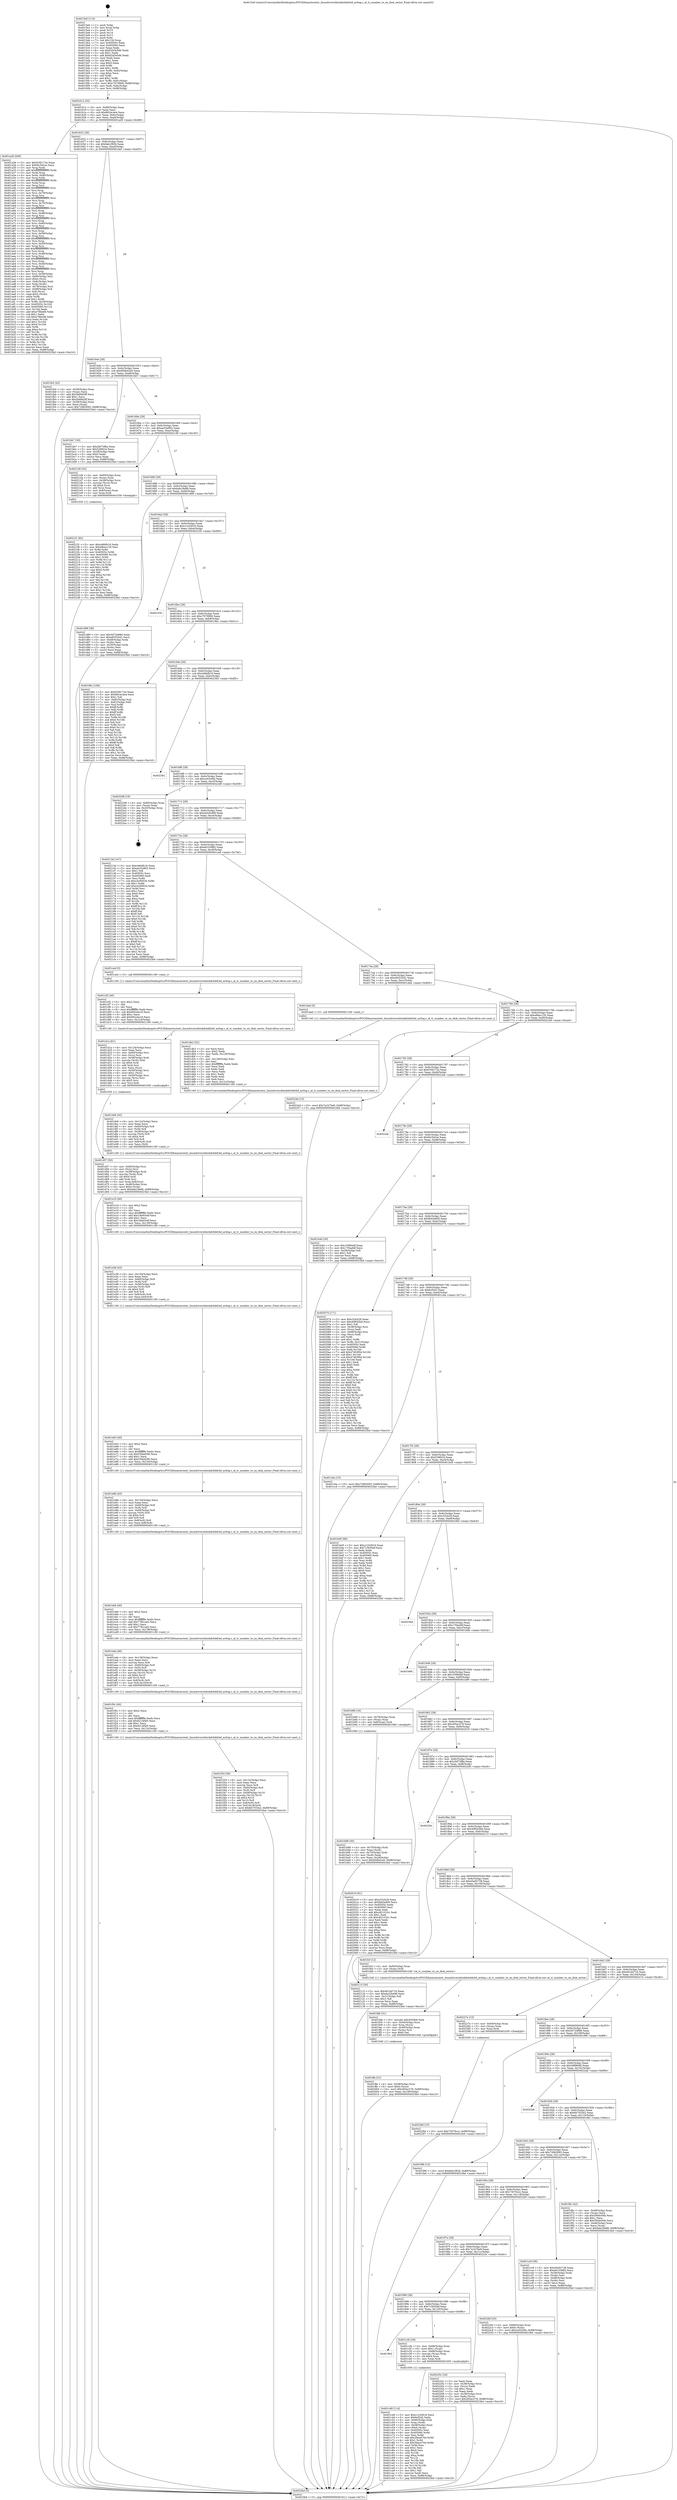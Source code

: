 digraph "0x4015a0" {
  label = "0x4015a0 (/mnt/c/Users/mathe/Desktop/tcc/POCII/binaries/extr_linuxdriversblockdrbddrbd_actlog.c_al_tr_number_to_on_disk_sector_Final-ollvm.out::main(0))"
  labelloc = "t"
  node[shape=record]

  Entry [label="",width=0.3,height=0.3,shape=circle,fillcolor=black,style=filled]
  "0x401612" [label="{
     0x401612 [32]\l
     | [instrs]\l
     &nbsp;&nbsp;0x401612 \<+6\>: mov -0x88(%rbp),%eax\l
     &nbsp;&nbsp;0x401618 \<+2\>: mov %eax,%ecx\l
     &nbsp;&nbsp;0x40161a \<+6\>: sub $0x8624c4e4,%ecx\l
     &nbsp;&nbsp;0x401620 \<+6\>: mov %eax,-0x9c(%rbp)\l
     &nbsp;&nbsp;0x401626 \<+6\>: mov %ecx,-0xa0(%rbp)\l
     &nbsp;&nbsp;0x40162c \<+6\>: je 0000000000401a26 \<main+0x486\>\l
  }"]
  "0x401a26" [label="{
     0x401a26 [295]\l
     | [instrs]\l
     &nbsp;&nbsp;0x401a26 \<+5\>: mov $0xf169172e,%eax\l
     &nbsp;&nbsp;0x401a2b \<+5\>: mov $0xf4c5d2ce,%ecx\l
     &nbsp;&nbsp;0x401a30 \<+3\>: mov %rsp,%rdx\l
     &nbsp;&nbsp;0x401a33 \<+4\>: add $0xfffffffffffffff0,%rdx\l
     &nbsp;&nbsp;0x401a37 \<+3\>: mov %rdx,%rsp\l
     &nbsp;&nbsp;0x401a3a \<+4\>: mov %rdx,-0x80(%rbp)\l
     &nbsp;&nbsp;0x401a3e \<+3\>: mov %rsp,%rdx\l
     &nbsp;&nbsp;0x401a41 \<+4\>: add $0xfffffffffffffff0,%rdx\l
     &nbsp;&nbsp;0x401a45 \<+3\>: mov %rdx,%rsp\l
     &nbsp;&nbsp;0x401a48 \<+3\>: mov %rsp,%rsi\l
     &nbsp;&nbsp;0x401a4b \<+4\>: add $0xfffffffffffffff0,%rsi\l
     &nbsp;&nbsp;0x401a4f \<+3\>: mov %rsi,%rsp\l
     &nbsp;&nbsp;0x401a52 \<+4\>: mov %rsi,-0x78(%rbp)\l
     &nbsp;&nbsp;0x401a56 \<+3\>: mov %rsp,%rsi\l
     &nbsp;&nbsp;0x401a59 \<+4\>: add $0xfffffffffffffff0,%rsi\l
     &nbsp;&nbsp;0x401a5d \<+3\>: mov %rsi,%rsp\l
     &nbsp;&nbsp;0x401a60 \<+4\>: mov %rsi,-0x70(%rbp)\l
     &nbsp;&nbsp;0x401a64 \<+3\>: mov %rsp,%rsi\l
     &nbsp;&nbsp;0x401a67 \<+4\>: add $0xfffffffffffffff0,%rsi\l
     &nbsp;&nbsp;0x401a6b \<+3\>: mov %rsi,%rsp\l
     &nbsp;&nbsp;0x401a6e \<+4\>: mov %rsi,-0x68(%rbp)\l
     &nbsp;&nbsp;0x401a72 \<+3\>: mov %rsp,%rsi\l
     &nbsp;&nbsp;0x401a75 \<+4\>: add $0xfffffffffffffff0,%rsi\l
     &nbsp;&nbsp;0x401a79 \<+3\>: mov %rsi,%rsp\l
     &nbsp;&nbsp;0x401a7c \<+4\>: mov %rsi,-0x60(%rbp)\l
     &nbsp;&nbsp;0x401a80 \<+3\>: mov %rsp,%rsi\l
     &nbsp;&nbsp;0x401a83 \<+4\>: add $0xfffffffffffffff0,%rsi\l
     &nbsp;&nbsp;0x401a87 \<+3\>: mov %rsi,%rsp\l
     &nbsp;&nbsp;0x401a8a \<+4\>: mov %rsi,-0x58(%rbp)\l
     &nbsp;&nbsp;0x401a8e \<+3\>: mov %rsp,%rsi\l
     &nbsp;&nbsp;0x401a91 \<+4\>: add $0xfffffffffffffff0,%rsi\l
     &nbsp;&nbsp;0x401a95 \<+3\>: mov %rsi,%rsp\l
     &nbsp;&nbsp;0x401a98 \<+4\>: mov %rsi,-0x50(%rbp)\l
     &nbsp;&nbsp;0x401a9c \<+3\>: mov %rsp,%rsi\l
     &nbsp;&nbsp;0x401a9f \<+4\>: add $0xfffffffffffffff0,%rsi\l
     &nbsp;&nbsp;0x401aa3 \<+3\>: mov %rsi,%rsp\l
     &nbsp;&nbsp;0x401aa6 \<+4\>: mov %rsi,-0x48(%rbp)\l
     &nbsp;&nbsp;0x401aaa \<+3\>: mov %rsp,%rsi\l
     &nbsp;&nbsp;0x401aad \<+4\>: add $0xfffffffffffffff0,%rsi\l
     &nbsp;&nbsp;0x401ab1 \<+3\>: mov %rsi,%rsp\l
     &nbsp;&nbsp;0x401ab4 \<+4\>: mov %rsi,-0x40(%rbp)\l
     &nbsp;&nbsp;0x401ab8 \<+3\>: mov %rsp,%rsi\l
     &nbsp;&nbsp;0x401abb \<+4\>: add $0xfffffffffffffff0,%rsi\l
     &nbsp;&nbsp;0x401abf \<+3\>: mov %rsi,%rsp\l
     &nbsp;&nbsp;0x401ac2 \<+4\>: mov %rsi,-0x38(%rbp)\l
     &nbsp;&nbsp;0x401ac6 \<+4\>: mov -0x80(%rbp),%rsi\l
     &nbsp;&nbsp;0x401aca \<+6\>: movl $0x0,(%rsi)\l
     &nbsp;&nbsp;0x401ad0 \<+6\>: mov -0x8c(%rbp),%edi\l
     &nbsp;&nbsp;0x401ad6 \<+2\>: mov %edi,(%rdx)\l
     &nbsp;&nbsp;0x401ad8 \<+4\>: mov -0x78(%rbp),%rsi\l
     &nbsp;&nbsp;0x401adc \<+7\>: mov -0x98(%rbp),%r8\l
     &nbsp;&nbsp;0x401ae3 \<+3\>: mov %r8,(%rsi)\l
     &nbsp;&nbsp;0x401ae6 \<+3\>: cmpl $0x2,(%rdx)\l
     &nbsp;&nbsp;0x401ae9 \<+4\>: setne %r9b\l
     &nbsp;&nbsp;0x401aed \<+4\>: and $0x1,%r9b\l
     &nbsp;&nbsp;0x401af1 \<+4\>: mov %r9b,-0x29(%rbp)\l
     &nbsp;&nbsp;0x401af5 \<+8\>: mov 0x40505c,%r10d\l
     &nbsp;&nbsp;0x401afd \<+8\>: mov 0x405060,%r11d\l
     &nbsp;&nbsp;0x401b05 \<+3\>: mov %r10d,%ebx\l
     &nbsp;&nbsp;0x401b08 \<+6\>: add $0xe78bed8,%ebx\l
     &nbsp;&nbsp;0x401b0e \<+3\>: sub $0x1,%ebx\l
     &nbsp;&nbsp;0x401b11 \<+6\>: sub $0xe78bed8,%ebx\l
     &nbsp;&nbsp;0x401b17 \<+4\>: imul %ebx,%r10d\l
     &nbsp;&nbsp;0x401b1b \<+4\>: and $0x1,%r10d\l
     &nbsp;&nbsp;0x401b1f \<+4\>: cmp $0x0,%r10d\l
     &nbsp;&nbsp;0x401b23 \<+4\>: sete %r9b\l
     &nbsp;&nbsp;0x401b27 \<+4\>: cmp $0xa,%r11d\l
     &nbsp;&nbsp;0x401b2b \<+4\>: setl %r14b\l
     &nbsp;&nbsp;0x401b2f \<+3\>: mov %r9b,%r15b\l
     &nbsp;&nbsp;0x401b32 \<+3\>: and %r14b,%r15b\l
     &nbsp;&nbsp;0x401b35 \<+3\>: xor %r14b,%r9b\l
     &nbsp;&nbsp;0x401b38 \<+3\>: or %r9b,%r15b\l
     &nbsp;&nbsp;0x401b3b \<+4\>: test $0x1,%r15b\l
     &nbsp;&nbsp;0x401b3f \<+3\>: cmovne %ecx,%eax\l
     &nbsp;&nbsp;0x401b42 \<+6\>: mov %eax,-0x88(%rbp)\l
     &nbsp;&nbsp;0x401b48 \<+5\>: jmp 00000000004023bd \<main+0xe1d\>\l
  }"]
  "0x401632" [label="{
     0x401632 [28]\l
     | [instrs]\l
     &nbsp;&nbsp;0x401632 \<+5\>: jmp 0000000000401637 \<main+0x97\>\l
     &nbsp;&nbsp;0x401637 \<+6\>: mov -0x9c(%rbp),%eax\l
     &nbsp;&nbsp;0x40163d \<+5\>: sub $0x8ab1f62b,%eax\l
     &nbsp;&nbsp;0x401642 \<+6\>: mov %eax,-0xa4(%rbp)\l
     &nbsp;&nbsp;0x401648 \<+6\>: je 0000000000401fa5 \<main+0xa05\>\l
  }"]
  Exit [label="",width=0.3,height=0.3,shape=circle,fillcolor=black,style=filled,peripheries=2]
  "0x401fa5" [label="{
     0x401fa5 [42]\l
     | [instrs]\l
     &nbsp;&nbsp;0x401fa5 \<+4\>: mov -0x58(%rbp),%rax\l
     &nbsp;&nbsp;0x401fa9 \<+2\>: mov (%rax),%ecx\l
     &nbsp;&nbsp;0x401fab \<+6\>: add $0x5b68d2ff,%ecx\l
     &nbsp;&nbsp;0x401fb1 \<+3\>: add $0x1,%ecx\l
     &nbsp;&nbsp;0x401fb4 \<+6\>: sub $0x5b68d2ff,%ecx\l
     &nbsp;&nbsp;0x401fba \<+4\>: mov -0x58(%rbp),%rax\l
     &nbsp;&nbsp;0x401fbe \<+2\>: mov %ecx,(%rax)\l
     &nbsp;&nbsp;0x401fc0 \<+10\>: movl $0x72863093,-0x88(%rbp)\l
     &nbsp;&nbsp;0x401fca \<+5\>: jmp 00000000004023bd \<main+0xe1d\>\l
  }"]
  "0x40164e" [label="{
     0x40164e [28]\l
     | [instrs]\l
     &nbsp;&nbsp;0x40164e \<+5\>: jmp 0000000000401653 \<main+0xb3\>\l
     &nbsp;&nbsp;0x401653 \<+6\>: mov -0x9c(%rbp),%eax\l
     &nbsp;&nbsp;0x401659 \<+5\>: sub $0x90db42e0,%eax\l
     &nbsp;&nbsp;0x40165e \<+6\>: mov %eax,-0xa8(%rbp)\l
     &nbsp;&nbsp;0x401664 \<+6\>: je 0000000000401bb7 \<main+0x617\>\l
  }"]
  "0x40228d" [label="{
     0x40228d [15]\l
     | [instrs]\l
     &nbsp;&nbsp;0x40228d \<+10\>: movl $0x73076ccc,-0x88(%rbp)\l
     &nbsp;&nbsp;0x402297 \<+5\>: jmp 00000000004023bd \<main+0xe1d\>\l
  }"]
  "0x401bb7" [label="{
     0x401bb7 [30]\l
     | [instrs]\l
     &nbsp;&nbsp;0x401bb7 \<+5\>: mov $0x2bf73f8a,%eax\l
     &nbsp;&nbsp;0x401bbc \<+5\>: mov $0x529f424,%ecx\l
     &nbsp;&nbsp;0x401bc1 \<+3\>: mov -0x28(%rbp),%edx\l
     &nbsp;&nbsp;0x401bc4 \<+3\>: cmp $0x0,%edx\l
     &nbsp;&nbsp;0x401bc7 \<+3\>: cmove %ecx,%eax\l
     &nbsp;&nbsp;0x401bca \<+6\>: mov %eax,-0x88(%rbp)\l
     &nbsp;&nbsp;0x401bd0 \<+5\>: jmp 00000000004023bd \<main+0xe1d\>\l
  }"]
  "0x40166a" [label="{
     0x40166a [28]\l
     | [instrs]\l
     &nbsp;&nbsp;0x40166a \<+5\>: jmp 000000000040166f \<main+0xcf\>\l
     &nbsp;&nbsp;0x40166f \<+6\>: mov -0x9c(%rbp),%eax\l
     &nbsp;&nbsp;0x401675 \<+5\>: sub $0xae32e962,%eax\l
     &nbsp;&nbsp;0x40167a \<+6\>: mov %eax,-0xac(%rbp)\l
     &nbsp;&nbsp;0x401680 \<+6\>: je 00000000004021d0 \<main+0xc30\>\l
  }"]
  "0x4021f1" [label="{
     0x4021f1 [92]\l
     | [instrs]\l
     &nbsp;&nbsp;0x4021f1 \<+5\>: mov $0xcb6bfb16,%edx\l
     &nbsp;&nbsp;0x4021f6 \<+5\>: mov $0xe9bec120,%esi\l
     &nbsp;&nbsp;0x4021fb \<+3\>: xor %r8d,%r8d\l
     &nbsp;&nbsp;0x4021fe \<+8\>: mov 0x40505c,%r9d\l
     &nbsp;&nbsp;0x402206 \<+8\>: mov 0x405060,%r10d\l
     &nbsp;&nbsp;0x40220e \<+4\>: sub $0x1,%r8d\l
     &nbsp;&nbsp;0x402212 \<+3\>: mov %r9d,%r11d\l
     &nbsp;&nbsp;0x402215 \<+3\>: add %r8d,%r11d\l
     &nbsp;&nbsp;0x402218 \<+4\>: imul %r11d,%r9d\l
     &nbsp;&nbsp;0x40221c \<+4\>: and $0x1,%r9d\l
     &nbsp;&nbsp;0x402220 \<+4\>: cmp $0x0,%r9d\l
     &nbsp;&nbsp;0x402224 \<+3\>: sete %bl\l
     &nbsp;&nbsp;0x402227 \<+4\>: cmp $0xa,%r10d\l
     &nbsp;&nbsp;0x40222b \<+4\>: setl %r14b\l
     &nbsp;&nbsp;0x40222f \<+3\>: mov %bl,%r15b\l
     &nbsp;&nbsp;0x402232 \<+3\>: and %r14b,%r15b\l
     &nbsp;&nbsp;0x402235 \<+3\>: xor %r14b,%bl\l
     &nbsp;&nbsp;0x402238 \<+3\>: or %bl,%r15b\l
     &nbsp;&nbsp;0x40223b \<+4\>: test $0x1,%r15b\l
     &nbsp;&nbsp;0x40223f \<+3\>: cmovne %esi,%edx\l
     &nbsp;&nbsp;0x402242 \<+6\>: mov %edx,-0x88(%rbp)\l
     &nbsp;&nbsp;0x402248 \<+5\>: jmp 00000000004023bd \<main+0xe1d\>\l
  }"]
  "0x4021d0" [label="{
     0x4021d0 [33]\l
     | [instrs]\l
     &nbsp;&nbsp;0x4021d0 \<+4\>: mov -0x60(%rbp),%rax\l
     &nbsp;&nbsp;0x4021d4 \<+3\>: mov (%rax),%rax\l
     &nbsp;&nbsp;0x4021d7 \<+4\>: mov -0x38(%rbp),%rcx\l
     &nbsp;&nbsp;0x4021db \<+3\>: movslq (%rcx),%rcx\l
     &nbsp;&nbsp;0x4021de \<+4\>: shl $0x4,%rcx\l
     &nbsp;&nbsp;0x4021e2 \<+3\>: add %rcx,%rax\l
     &nbsp;&nbsp;0x4021e5 \<+4\>: mov 0x8(%rax),%rax\l
     &nbsp;&nbsp;0x4021e9 \<+3\>: mov %rax,%rdi\l
     &nbsp;&nbsp;0x4021ec \<+5\>: call 0000000000401030 \<free@plt\>\l
     | [calls]\l
     &nbsp;&nbsp;0x401030 \{1\} (unknown)\l
  }"]
  "0x401686" [label="{
     0x401686 [28]\l
     | [instrs]\l
     &nbsp;&nbsp;0x401686 \<+5\>: jmp 000000000040168b \<main+0xeb\>\l
     &nbsp;&nbsp;0x40168b \<+6\>: mov -0x9c(%rbp),%eax\l
     &nbsp;&nbsp;0x401691 \<+5\>: sub $0xbde18e88,%eax\l
     &nbsp;&nbsp;0x401696 \<+6\>: mov %eax,-0xb0(%rbp)\l
     &nbsp;&nbsp;0x40169c \<+6\>: je 0000000000401d89 \<main+0x7e9\>\l
  }"]
  "0x401ffa" [label="{
     0x401ffa [31]\l
     | [instrs]\l
     &nbsp;&nbsp;0x401ffa \<+4\>: mov -0x38(%rbp),%rcx\l
     &nbsp;&nbsp;0x401ffe \<+6\>: movl $0x0,(%rcx)\l
     &nbsp;&nbsp;0x402004 \<+10\>: movl $0x265ac278,-0x88(%rbp)\l
     &nbsp;&nbsp;0x40200e \<+6\>: mov %eax,-0x140(%rbp)\l
     &nbsp;&nbsp;0x402014 \<+5\>: jmp 00000000004023bd \<main+0xe1d\>\l
  }"]
  "0x401d89" [label="{
     0x401d89 [36]\l
     | [instrs]\l
     &nbsp;&nbsp;0x401d89 \<+5\>: mov $0x5d72d686,%eax\l
     &nbsp;&nbsp;0x401d8e \<+5\>: mov $0xe83532d1,%ecx\l
     &nbsp;&nbsp;0x401d93 \<+4\>: mov -0x48(%rbp),%rdx\l
     &nbsp;&nbsp;0x401d97 \<+2\>: mov (%rdx),%esi\l
     &nbsp;&nbsp;0x401d99 \<+4\>: mov -0x50(%rbp),%rdx\l
     &nbsp;&nbsp;0x401d9d \<+2\>: cmp (%rdx),%esi\l
     &nbsp;&nbsp;0x401d9f \<+3\>: cmovl %ecx,%eax\l
     &nbsp;&nbsp;0x401da2 \<+6\>: mov %eax,-0x88(%rbp)\l
     &nbsp;&nbsp;0x401da8 \<+5\>: jmp 00000000004023bd \<main+0xe1d\>\l
  }"]
  "0x4016a2" [label="{
     0x4016a2 [28]\l
     | [instrs]\l
     &nbsp;&nbsp;0x4016a2 \<+5\>: jmp 00000000004016a7 \<main+0x107\>\l
     &nbsp;&nbsp;0x4016a7 \<+6\>: mov -0x9c(%rbp),%eax\l
     &nbsp;&nbsp;0x4016ad \<+5\>: sub $0xc1243916,%eax\l
     &nbsp;&nbsp;0x4016b2 \<+6\>: mov %eax,-0xb4(%rbp)\l
     &nbsp;&nbsp;0x4016b8 \<+6\>: je 0000000000402330 \<main+0xd90\>\l
  }"]
  "0x401fdb" [label="{
     0x401fdb [31]\l
     | [instrs]\l
     &nbsp;&nbsp;0x401fdb \<+10\>: movabs $0x4030b6,%rdi\l
     &nbsp;&nbsp;0x401fe5 \<+4\>: mov -0x40(%rbp),%rcx\l
     &nbsp;&nbsp;0x401fe9 \<+3\>: mov %rax,(%rcx)\l
     &nbsp;&nbsp;0x401fec \<+4\>: mov -0x40(%rbp),%rax\l
     &nbsp;&nbsp;0x401ff0 \<+3\>: mov (%rax),%rsi\l
     &nbsp;&nbsp;0x401ff3 \<+2\>: mov $0x0,%al\l
     &nbsp;&nbsp;0x401ff5 \<+5\>: call 0000000000401040 \<printf@plt\>\l
     | [calls]\l
     &nbsp;&nbsp;0x401040 \{1\} (unknown)\l
  }"]
  "0x402330" [label="{
     0x402330\l
  }", style=dashed]
  "0x4016be" [label="{
     0x4016be [28]\l
     | [instrs]\l
     &nbsp;&nbsp;0x4016be \<+5\>: jmp 00000000004016c3 \<main+0x123\>\l
     &nbsp;&nbsp;0x4016c3 \<+6\>: mov -0x9c(%rbp),%eax\l
     &nbsp;&nbsp;0x4016c9 \<+5\>: sub $0xc7679906,%eax\l
     &nbsp;&nbsp;0x4016ce \<+6\>: mov %eax,-0xb8(%rbp)\l
     &nbsp;&nbsp;0x4016d4 \<+6\>: je 00000000004019bc \<main+0x41c\>\l
  }"]
  "0x401f34" [label="{
     0x401f34 [56]\l
     | [instrs]\l
     &nbsp;&nbsp;0x401f34 \<+6\>: mov -0x13c(%rbp),%ecx\l
     &nbsp;&nbsp;0x401f3a \<+3\>: imul %eax,%ecx\l
     &nbsp;&nbsp;0x401f3d \<+3\>: movslq %ecx,%r8\l
     &nbsp;&nbsp;0x401f40 \<+4\>: mov -0x60(%rbp),%r9\l
     &nbsp;&nbsp;0x401f44 \<+3\>: mov (%r9),%r9\l
     &nbsp;&nbsp;0x401f47 \<+4\>: mov -0x58(%rbp),%r10\l
     &nbsp;&nbsp;0x401f4b \<+3\>: movslq (%r10),%r10\l
     &nbsp;&nbsp;0x401f4e \<+4\>: shl $0x4,%r10\l
     &nbsp;&nbsp;0x401f52 \<+3\>: add %r10,%r9\l
     &nbsp;&nbsp;0x401f55 \<+4\>: mov 0x8(%r9),%r9\l
     &nbsp;&nbsp;0x401f59 \<+4\>: mov %r8,0x18(%r9)\l
     &nbsp;&nbsp;0x401f5d \<+10\>: movl $0x6b7553e2,-0x88(%rbp)\l
     &nbsp;&nbsp;0x401f67 \<+5\>: jmp 00000000004023bd \<main+0xe1d\>\l
  }"]
  "0x4019bc" [label="{
     0x4019bc [106]\l
     | [instrs]\l
     &nbsp;&nbsp;0x4019bc \<+5\>: mov $0xf169172e,%eax\l
     &nbsp;&nbsp;0x4019c1 \<+5\>: mov $0x8624c4e4,%ecx\l
     &nbsp;&nbsp;0x4019c6 \<+2\>: mov $0x1,%dl\l
     &nbsp;&nbsp;0x4019c8 \<+7\>: mov -0x82(%rbp),%sil\l
     &nbsp;&nbsp;0x4019cf \<+7\>: mov -0x81(%rbp),%dil\l
     &nbsp;&nbsp;0x4019d6 \<+3\>: mov %sil,%r8b\l
     &nbsp;&nbsp;0x4019d9 \<+4\>: xor $0xff,%r8b\l
     &nbsp;&nbsp;0x4019dd \<+3\>: mov %dil,%r9b\l
     &nbsp;&nbsp;0x4019e0 \<+4\>: xor $0xff,%r9b\l
     &nbsp;&nbsp;0x4019e4 \<+3\>: xor $0x0,%dl\l
     &nbsp;&nbsp;0x4019e7 \<+3\>: mov %r8b,%r10b\l
     &nbsp;&nbsp;0x4019ea \<+4\>: and $0x0,%r10b\l
     &nbsp;&nbsp;0x4019ee \<+3\>: and %dl,%sil\l
     &nbsp;&nbsp;0x4019f1 \<+3\>: mov %r9b,%r11b\l
     &nbsp;&nbsp;0x4019f4 \<+4\>: and $0x0,%r11b\l
     &nbsp;&nbsp;0x4019f8 \<+3\>: and %dl,%dil\l
     &nbsp;&nbsp;0x4019fb \<+3\>: or %sil,%r10b\l
     &nbsp;&nbsp;0x4019fe \<+3\>: or %dil,%r11b\l
     &nbsp;&nbsp;0x401a01 \<+3\>: xor %r11b,%r10b\l
     &nbsp;&nbsp;0x401a04 \<+3\>: or %r9b,%r8b\l
     &nbsp;&nbsp;0x401a07 \<+4\>: xor $0xff,%r8b\l
     &nbsp;&nbsp;0x401a0b \<+3\>: or $0x0,%dl\l
     &nbsp;&nbsp;0x401a0e \<+3\>: and %dl,%r8b\l
     &nbsp;&nbsp;0x401a11 \<+3\>: or %r8b,%r10b\l
     &nbsp;&nbsp;0x401a14 \<+4\>: test $0x1,%r10b\l
     &nbsp;&nbsp;0x401a18 \<+3\>: cmovne %ecx,%eax\l
     &nbsp;&nbsp;0x401a1b \<+6\>: mov %eax,-0x88(%rbp)\l
     &nbsp;&nbsp;0x401a21 \<+5\>: jmp 00000000004023bd \<main+0xe1d\>\l
  }"]
  "0x4016da" [label="{
     0x4016da [28]\l
     | [instrs]\l
     &nbsp;&nbsp;0x4016da \<+5\>: jmp 00000000004016df \<main+0x13f\>\l
     &nbsp;&nbsp;0x4016df \<+6\>: mov -0x9c(%rbp),%eax\l
     &nbsp;&nbsp;0x4016e5 \<+5\>: sub $0xcb6bfb16,%eax\l
     &nbsp;&nbsp;0x4016ea \<+6\>: mov %eax,-0xbc(%rbp)\l
     &nbsp;&nbsp;0x4016f0 \<+6\>: je 0000000000402392 \<main+0xdf2\>\l
  }"]
  "0x4023bd" [label="{
     0x4023bd [5]\l
     | [instrs]\l
     &nbsp;&nbsp;0x4023bd \<+5\>: jmp 0000000000401612 \<main+0x72\>\l
  }"]
  "0x4015a0" [label="{
     0x4015a0 [114]\l
     | [instrs]\l
     &nbsp;&nbsp;0x4015a0 \<+1\>: push %rbp\l
     &nbsp;&nbsp;0x4015a1 \<+3\>: mov %rsp,%rbp\l
     &nbsp;&nbsp;0x4015a4 \<+2\>: push %r15\l
     &nbsp;&nbsp;0x4015a6 \<+2\>: push %r14\l
     &nbsp;&nbsp;0x4015a8 \<+2\>: push %r12\l
     &nbsp;&nbsp;0x4015aa \<+1\>: push %rbx\l
     &nbsp;&nbsp;0x4015ab \<+7\>: sub $0x130,%rsp\l
     &nbsp;&nbsp;0x4015b2 \<+7\>: mov 0x40505c,%eax\l
     &nbsp;&nbsp;0x4015b9 \<+7\>: mov 0x405060,%ecx\l
     &nbsp;&nbsp;0x4015c0 \<+2\>: mov %eax,%edx\l
     &nbsp;&nbsp;0x4015c2 \<+6\>: sub $0x62d3e5d6,%edx\l
     &nbsp;&nbsp;0x4015c8 \<+3\>: sub $0x1,%edx\l
     &nbsp;&nbsp;0x4015cb \<+6\>: add $0x62d3e5d6,%edx\l
     &nbsp;&nbsp;0x4015d1 \<+3\>: imul %edx,%eax\l
     &nbsp;&nbsp;0x4015d4 \<+3\>: and $0x1,%eax\l
     &nbsp;&nbsp;0x4015d7 \<+3\>: cmp $0x0,%eax\l
     &nbsp;&nbsp;0x4015da \<+4\>: sete %r8b\l
     &nbsp;&nbsp;0x4015de \<+4\>: and $0x1,%r8b\l
     &nbsp;&nbsp;0x4015e2 \<+7\>: mov %r8b,-0x82(%rbp)\l
     &nbsp;&nbsp;0x4015e9 \<+3\>: cmp $0xa,%ecx\l
     &nbsp;&nbsp;0x4015ec \<+4\>: setl %r8b\l
     &nbsp;&nbsp;0x4015f0 \<+4\>: and $0x1,%r8b\l
     &nbsp;&nbsp;0x4015f4 \<+7\>: mov %r8b,-0x81(%rbp)\l
     &nbsp;&nbsp;0x4015fb \<+10\>: movl $0xc7679906,-0x88(%rbp)\l
     &nbsp;&nbsp;0x401605 \<+6\>: mov %edi,-0x8c(%rbp)\l
     &nbsp;&nbsp;0x40160b \<+7\>: mov %rsi,-0x98(%rbp)\l
  }"]
  "0x401f0c" [label="{
     0x401f0c [40]\l
     | [instrs]\l
     &nbsp;&nbsp;0x401f0c \<+5\>: mov $0x2,%ecx\l
     &nbsp;&nbsp;0x401f11 \<+1\>: cltd\l
     &nbsp;&nbsp;0x401f12 \<+2\>: idiv %ecx\l
     &nbsp;&nbsp;0x401f14 \<+6\>: imul $0xfffffffe,%edx,%ecx\l
     &nbsp;&nbsp;0x401f1a \<+6\>: add $0x8214f4f3,%ecx\l
     &nbsp;&nbsp;0x401f20 \<+3\>: add $0x1,%ecx\l
     &nbsp;&nbsp;0x401f23 \<+6\>: sub $0x8214f4f3,%ecx\l
     &nbsp;&nbsp;0x401f29 \<+6\>: mov %ecx,-0x13c(%rbp)\l
     &nbsp;&nbsp;0x401f2f \<+5\>: call 0000000000401160 \<next_i\>\l
     | [calls]\l
     &nbsp;&nbsp;0x401160 \{1\} (/mnt/c/Users/mathe/Desktop/tcc/POCII/binaries/extr_linuxdriversblockdrbddrbd_actlog.c_al_tr_number_to_on_disk_sector_Final-ollvm.out::next_i)\l
  }"]
  "0x401ede" [label="{
     0x401ede [46]\l
     | [instrs]\l
     &nbsp;&nbsp;0x401ede \<+6\>: mov -0x138(%rbp),%ecx\l
     &nbsp;&nbsp;0x401ee4 \<+3\>: imul %eax,%ecx\l
     &nbsp;&nbsp;0x401ee7 \<+3\>: movslq %ecx,%r8\l
     &nbsp;&nbsp;0x401eea \<+4\>: mov -0x60(%rbp),%r9\l
     &nbsp;&nbsp;0x401eee \<+3\>: mov (%r9),%r9\l
     &nbsp;&nbsp;0x401ef1 \<+4\>: mov -0x58(%rbp),%r10\l
     &nbsp;&nbsp;0x401ef5 \<+3\>: movslq (%r10),%r10\l
     &nbsp;&nbsp;0x401ef8 \<+4\>: shl $0x4,%r10\l
     &nbsp;&nbsp;0x401efc \<+3\>: add %r10,%r9\l
     &nbsp;&nbsp;0x401eff \<+4\>: mov 0x8(%r9),%r9\l
     &nbsp;&nbsp;0x401f03 \<+4\>: mov %r8,0x10(%r9)\l
     &nbsp;&nbsp;0x401f07 \<+5\>: call 0000000000401160 \<next_i\>\l
     | [calls]\l
     &nbsp;&nbsp;0x401160 \{1\} (/mnt/c/Users/mathe/Desktop/tcc/POCII/binaries/extr_linuxdriversblockdrbddrbd_actlog.c_al_tr_number_to_on_disk_sector_Final-ollvm.out::next_i)\l
  }"]
  "0x402392" [label="{
     0x402392\l
  }", style=dashed]
  "0x4016f6" [label="{
     0x4016f6 [28]\l
     | [instrs]\l
     &nbsp;&nbsp;0x4016f6 \<+5\>: jmp 00000000004016fb \<main+0x15b\>\l
     &nbsp;&nbsp;0x4016fb \<+6\>: mov -0x9c(%rbp),%eax\l
     &nbsp;&nbsp;0x401701 \<+5\>: sub $0xce03cfd4,%eax\l
     &nbsp;&nbsp;0x401706 \<+6\>: mov %eax,-0xc0(%rbp)\l
     &nbsp;&nbsp;0x40170c \<+6\>: je 00000000004022d8 \<main+0xd38\>\l
  }"]
  "0x401eb6" [label="{
     0x401eb6 [40]\l
     | [instrs]\l
     &nbsp;&nbsp;0x401eb6 \<+5\>: mov $0x2,%ecx\l
     &nbsp;&nbsp;0x401ebb \<+1\>: cltd\l
     &nbsp;&nbsp;0x401ebc \<+2\>: idiv %ecx\l
     &nbsp;&nbsp;0x401ebe \<+6\>: imul $0xfffffffe,%edx,%ecx\l
     &nbsp;&nbsp;0x401ec4 \<+6\>: add $0x77fb1ad2,%ecx\l
     &nbsp;&nbsp;0x401eca \<+3\>: add $0x1,%ecx\l
     &nbsp;&nbsp;0x401ecd \<+6\>: sub $0x77fb1ad2,%ecx\l
     &nbsp;&nbsp;0x401ed3 \<+6\>: mov %ecx,-0x138(%rbp)\l
     &nbsp;&nbsp;0x401ed9 \<+5\>: call 0000000000401160 \<next_i\>\l
     | [calls]\l
     &nbsp;&nbsp;0x401160 \{1\} (/mnt/c/Users/mathe/Desktop/tcc/POCII/binaries/extr_linuxdriversblockdrbddrbd_actlog.c_al_tr_number_to_on_disk_sector_Final-ollvm.out::next_i)\l
  }"]
  "0x4022d8" [label="{
     0x4022d8 [19]\l
     | [instrs]\l
     &nbsp;&nbsp;0x4022d8 \<+4\>: mov -0x80(%rbp),%rax\l
     &nbsp;&nbsp;0x4022dc \<+2\>: mov (%rax),%eax\l
     &nbsp;&nbsp;0x4022de \<+4\>: lea -0x20(%rbp),%rsp\l
     &nbsp;&nbsp;0x4022e2 \<+1\>: pop %rbx\l
     &nbsp;&nbsp;0x4022e3 \<+2\>: pop %r12\l
     &nbsp;&nbsp;0x4022e5 \<+2\>: pop %r14\l
     &nbsp;&nbsp;0x4022e7 \<+2\>: pop %r15\l
     &nbsp;&nbsp;0x4022e9 \<+1\>: pop %rbp\l
     &nbsp;&nbsp;0x4022ea \<+1\>: ret\l
  }"]
  "0x401712" [label="{
     0x401712 [28]\l
     | [instrs]\l
     &nbsp;&nbsp;0x401712 \<+5\>: jmp 0000000000401717 \<main+0x177\>\l
     &nbsp;&nbsp;0x401717 \<+6\>: mov -0x9c(%rbp),%eax\l
     &nbsp;&nbsp;0x40171d \<+5\>: sub $0xda32b499,%eax\l
     &nbsp;&nbsp;0x401722 \<+6\>: mov %eax,-0xc4(%rbp)\l
     &nbsp;&nbsp;0x401728 \<+6\>: je 000000000040213d \<main+0xb9d\>\l
  }"]
  "0x401e8b" [label="{
     0x401e8b [43]\l
     | [instrs]\l
     &nbsp;&nbsp;0x401e8b \<+6\>: mov -0x134(%rbp),%ecx\l
     &nbsp;&nbsp;0x401e91 \<+3\>: imul %eax,%ecx\l
     &nbsp;&nbsp;0x401e94 \<+4\>: mov -0x60(%rbp),%r8\l
     &nbsp;&nbsp;0x401e98 \<+3\>: mov (%r8),%r8\l
     &nbsp;&nbsp;0x401e9b \<+4\>: mov -0x58(%rbp),%r9\l
     &nbsp;&nbsp;0x401e9f \<+3\>: movslq (%r9),%r9\l
     &nbsp;&nbsp;0x401ea2 \<+4\>: shl $0x4,%r9\l
     &nbsp;&nbsp;0x401ea6 \<+3\>: add %r9,%r8\l
     &nbsp;&nbsp;0x401ea9 \<+4\>: mov 0x8(%r8),%r8\l
     &nbsp;&nbsp;0x401ead \<+4\>: mov %ecx,0x8(%r8)\l
     &nbsp;&nbsp;0x401eb1 \<+5\>: call 0000000000401160 \<next_i\>\l
     | [calls]\l
     &nbsp;&nbsp;0x401160 \{1\} (/mnt/c/Users/mathe/Desktop/tcc/POCII/binaries/extr_linuxdriversblockdrbddrbd_actlog.c_al_tr_number_to_on_disk_sector_Final-ollvm.out::next_i)\l
  }"]
  "0x40213d" [label="{
     0x40213d [147]\l
     | [instrs]\l
     &nbsp;&nbsp;0x40213d \<+5\>: mov $0xcb6bfb16,%eax\l
     &nbsp;&nbsp;0x402142 \<+5\>: mov $0xae32e962,%ecx\l
     &nbsp;&nbsp;0x402147 \<+2\>: mov $0x1,%dl\l
     &nbsp;&nbsp;0x402149 \<+7\>: mov 0x40505c,%esi\l
     &nbsp;&nbsp;0x402150 \<+7\>: mov 0x405060,%edi\l
     &nbsp;&nbsp;0x402157 \<+3\>: mov %esi,%r8d\l
     &nbsp;&nbsp;0x40215a \<+7\>: sub $0xc4c85634,%r8d\l
     &nbsp;&nbsp;0x402161 \<+4\>: sub $0x1,%r8d\l
     &nbsp;&nbsp;0x402165 \<+7\>: add $0xc4c85634,%r8d\l
     &nbsp;&nbsp;0x40216c \<+4\>: imul %r8d,%esi\l
     &nbsp;&nbsp;0x402170 \<+3\>: and $0x1,%esi\l
     &nbsp;&nbsp;0x402173 \<+3\>: cmp $0x0,%esi\l
     &nbsp;&nbsp;0x402176 \<+4\>: sete %r9b\l
     &nbsp;&nbsp;0x40217a \<+3\>: cmp $0xa,%edi\l
     &nbsp;&nbsp;0x40217d \<+4\>: setl %r10b\l
     &nbsp;&nbsp;0x402181 \<+3\>: mov %r9b,%r11b\l
     &nbsp;&nbsp;0x402184 \<+4\>: xor $0xff,%r11b\l
     &nbsp;&nbsp;0x402188 \<+3\>: mov %r10b,%bl\l
     &nbsp;&nbsp;0x40218b \<+3\>: xor $0xff,%bl\l
     &nbsp;&nbsp;0x40218e \<+3\>: xor $0x0,%dl\l
     &nbsp;&nbsp;0x402191 \<+3\>: mov %r11b,%r14b\l
     &nbsp;&nbsp;0x402194 \<+4\>: and $0x0,%r14b\l
     &nbsp;&nbsp;0x402198 \<+3\>: and %dl,%r9b\l
     &nbsp;&nbsp;0x40219b \<+3\>: mov %bl,%r15b\l
     &nbsp;&nbsp;0x40219e \<+4\>: and $0x0,%r15b\l
     &nbsp;&nbsp;0x4021a2 \<+3\>: and %dl,%r10b\l
     &nbsp;&nbsp;0x4021a5 \<+3\>: or %r9b,%r14b\l
     &nbsp;&nbsp;0x4021a8 \<+3\>: or %r10b,%r15b\l
     &nbsp;&nbsp;0x4021ab \<+3\>: xor %r15b,%r14b\l
     &nbsp;&nbsp;0x4021ae \<+3\>: or %bl,%r11b\l
     &nbsp;&nbsp;0x4021b1 \<+4\>: xor $0xff,%r11b\l
     &nbsp;&nbsp;0x4021b5 \<+3\>: or $0x0,%dl\l
     &nbsp;&nbsp;0x4021b8 \<+3\>: and %dl,%r11b\l
     &nbsp;&nbsp;0x4021bb \<+3\>: or %r11b,%r14b\l
     &nbsp;&nbsp;0x4021be \<+4\>: test $0x1,%r14b\l
     &nbsp;&nbsp;0x4021c2 \<+3\>: cmovne %ecx,%eax\l
     &nbsp;&nbsp;0x4021c5 \<+6\>: mov %eax,-0x88(%rbp)\l
     &nbsp;&nbsp;0x4021cb \<+5\>: jmp 00000000004023bd \<main+0xe1d\>\l
  }"]
  "0x40172e" [label="{
     0x40172e [28]\l
     | [instrs]\l
     &nbsp;&nbsp;0x40172e \<+5\>: jmp 0000000000401733 \<main+0x193\>\l
     &nbsp;&nbsp;0x401733 \<+6\>: mov -0x9c(%rbp),%eax\l
     &nbsp;&nbsp;0x401739 \<+5\>: sub $0xe8103882,%eax\l
     &nbsp;&nbsp;0x40173e \<+6\>: mov %eax,-0xc8(%rbp)\l
     &nbsp;&nbsp;0x401744 \<+6\>: je 0000000000401ced \<main+0x74d\>\l
  }"]
  "0x401e63" [label="{
     0x401e63 [40]\l
     | [instrs]\l
     &nbsp;&nbsp;0x401e63 \<+5\>: mov $0x2,%ecx\l
     &nbsp;&nbsp;0x401e68 \<+1\>: cltd\l
     &nbsp;&nbsp;0x401e69 \<+2\>: idiv %ecx\l
     &nbsp;&nbsp;0x401e6b \<+6\>: imul $0xfffffffe,%edx,%ecx\l
     &nbsp;&nbsp;0x401e71 \<+6\>: sub $0x53bbd290,%ecx\l
     &nbsp;&nbsp;0x401e77 \<+3\>: add $0x1,%ecx\l
     &nbsp;&nbsp;0x401e7a \<+6\>: add $0x53bbd290,%ecx\l
     &nbsp;&nbsp;0x401e80 \<+6\>: mov %ecx,-0x134(%rbp)\l
     &nbsp;&nbsp;0x401e86 \<+5\>: call 0000000000401160 \<next_i\>\l
     | [calls]\l
     &nbsp;&nbsp;0x401160 \{1\} (/mnt/c/Users/mathe/Desktop/tcc/POCII/binaries/extr_linuxdriversblockdrbddrbd_actlog.c_al_tr_number_to_on_disk_sector_Final-ollvm.out::next_i)\l
  }"]
  "0x401ced" [label="{
     0x401ced [5]\l
     | [instrs]\l
     &nbsp;&nbsp;0x401ced \<+5\>: call 0000000000401160 \<next_i\>\l
     | [calls]\l
     &nbsp;&nbsp;0x401160 \{1\} (/mnt/c/Users/mathe/Desktop/tcc/POCII/binaries/extr_linuxdriversblockdrbddrbd_actlog.c_al_tr_number_to_on_disk_sector_Final-ollvm.out::next_i)\l
  }"]
  "0x40174a" [label="{
     0x40174a [28]\l
     | [instrs]\l
     &nbsp;&nbsp;0x40174a \<+5\>: jmp 000000000040174f \<main+0x1af\>\l
     &nbsp;&nbsp;0x40174f \<+6\>: mov -0x9c(%rbp),%eax\l
     &nbsp;&nbsp;0x401755 \<+5\>: sub $0xe83532d1,%eax\l
     &nbsp;&nbsp;0x40175a \<+6\>: mov %eax,-0xcc(%rbp)\l
     &nbsp;&nbsp;0x401760 \<+6\>: je 0000000000401dad \<main+0x80d\>\l
  }"]
  "0x401e38" [label="{
     0x401e38 [43]\l
     | [instrs]\l
     &nbsp;&nbsp;0x401e38 \<+6\>: mov -0x130(%rbp),%ecx\l
     &nbsp;&nbsp;0x401e3e \<+3\>: imul %eax,%ecx\l
     &nbsp;&nbsp;0x401e41 \<+4\>: mov -0x60(%rbp),%r8\l
     &nbsp;&nbsp;0x401e45 \<+3\>: mov (%r8),%r8\l
     &nbsp;&nbsp;0x401e48 \<+4\>: mov -0x58(%rbp),%r9\l
     &nbsp;&nbsp;0x401e4c \<+3\>: movslq (%r9),%r9\l
     &nbsp;&nbsp;0x401e4f \<+4\>: shl $0x4,%r9\l
     &nbsp;&nbsp;0x401e53 \<+3\>: add %r9,%r8\l
     &nbsp;&nbsp;0x401e56 \<+4\>: mov 0x8(%r8),%r8\l
     &nbsp;&nbsp;0x401e5a \<+4\>: mov %ecx,0x4(%r8)\l
     &nbsp;&nbsp;0x401e5e \<+5\>: call 0000000000401160 \<next_i\>\l
     | [calls]\l
     &nbsp;&nbsp;0x401160 \{1\} (/mnt/c/Users/mathe/Desktop/tcc/POCII/binaries/extr_linuxdriversblockdrbddrbd_actlog.c_al_tr_number_to_on_disk_sector_Final-ollvm.out::next_i)\l
  }"]
  "0x401dad" [label="{
     0x401dad [5]\l
     | [instrs]\l
     &nbsp;&nbsp;0x401dad \<+5\>: call 0000000000401160 \<next_i\>\l
     | [calls]\l
     &nbsp;&nbsp;0x401160 \{1\} (/mnt/c/Users/mathe/Desktop/tcc/POCII/binaries/extr_linuxdriversblockdrbddrbd_actlog.c_al_tr_number_to_on_disk_sector_Final-ollvm.out::next_i)\l
  }"]
  "0x401766" [label="{
     0x401766 [28]\l
     | [instrs]\l
     &nbsp;&nbsp;0x401766 \<+5\>: jmp 000000000040176b \<main+0x1cb\>\l
     &nbsp;&nbsp;0x40176b \<+6\>: mov -0x9c(%rbp),%eax\l
     &nbsp;&nbsp;0x401771 \<+5\>: sub $0xe9bec120,%eax\l
     &nbsp;&nbsp;0x401776 \<+6\>: mov %eax,-0xd0(%rbp)\l
     &nbsp;&nbsp;0x40177c \<+6\>: je 000000000040224d \<main+0xcad\>\l
  }"]
  "0x401e10" [label="{
     0x401e10 [40]\l
     | [instrs]\l
     &nbsp;&nbsp;0x401e10 \<+5\>: mov $0x2,%ecx\l
     &nbsp;&nbsp;0x401e15 \<+1\>: cltd\l
     &nbsp;&nbsp;0x401e16 \<+2\>: idiv %ecx\l
     &nbsp;&nbsp;0x401e18 \<+6\>: imul $0xfffffffe,%edx,%ecx\l
     &nbsp;&nbsp;0x401e1e \<+6\>: add $0x19a93c6f,%ecx\l
     &nbsp;&nbsp;0x401e24 \<+3\>: add $0x1,%ecx\l
     &nbsp;&nbsp;0x401e27 \<+6\>: sub $0x19a93c6f,%ecx\l
     &nbsp;&nbsp;0x401e2d \<+6\>: mov %ecx,-0x130(%rbp)\l
     &nbsp;&nbsp;0x401e33 \<+5\>: call 0000000000401160 \<next_i\>\l
     | [calls]\l
     &nbsp;&nbsp;0x401160 \{1\} (/mnt/c/Users/mathe/Desktop/tcc/POCII/binaries/extr_linuxdriversblockdrbddrbd_actlog.c_al_tr_number_to_on_disk_sector_Final-ollvm.out::next_i)\l
  }"]
  "0x40224d" [label="{
     0x40224d [15]\l
     | [instrs]\l
     &nbsp;&nbsp;0x40224d \<+10\>: movl $0x7a1b7be9,-0x88(%rbp)\l
     &nbsp;&nbsp;0x402257 \<+5\>: jmp 00000000004023bd \<main+0xe1d\>\l
  }"]
  "0x401782" [label="{
     0x401782 [28]\l
     | [instrs]\l
     &nbsp;&nbsp;0x401782 \<+5\>: jmp 0000000000401787 \<main+0x1e7\>\l
     &nbsp;&nbsp;0x401787 \<+6\>: mov -0x9c(%rbp),%eax\l
     &nbsp;&nbsp;0x40178d \<+5\>: sub $0xf169172e,%eax\l
     &nbsp;&nbsp;0x401792 \<+6\>: mov %eax,-0xd4(%rbp)\l
     &nbsp;&nbsp;0x401798 \<+6\>: je 00000000004022eb \<main+0xd4b\>\l
  }"]
  "0x401de6" [label="{
     0x401de6 [42]\l
     | [instrs]\l
     &nbsp;&nbsp;0x401de6 \<+6\>: mov -0x12c(%rbp),%ecx\l
     &nbsp;&nbsp;0x401dec \<+3\>: imul %eax,%ecx\l
     &nbsp;&nbsp;0x401def \<+4\>: mov -0x60(%rbp),%r8\l
     &nbsp;&nbsp;0x401df3 \<+3\>: mov (%r8),%r8\l
     &nbsp;&nbsp;0x401df6 \<+4\>: mov -0x58(%rbp),%r9\l
     &nbsp;&nbsp;0x401dfa \<+3\>: movslq (%r9),%r9\l
     &nbsp;&nbsp;0x401dfd \<+4\>: shl $0x4,%r9\l
     &nbsp;&nbsp;0x401e01 \<+3\>: add %r9,%r8\l
     &nbsp;&nbsp;0x401e04 \<+4\>: mov 0x8(%r8),%r8\l
     &nbsp;&nbsp;0x401e08 \<+3\>: mov %ecx,(%r8)\l
     &nbsp;&nbsp;0x401e0b \<+5\>: call 0000000000401160 \<next_i\>\l
     | [calls]\l
     &nbsp;&nbsp;0x401160 \{1\} (/mnt/c/Users/mathe/Desktop/tcc/POCII/binaries/extr_linuxdriversblockdrbddrbd_actlog.c_al_tr_number_to_on_disk_sector_Final-ollvm.out::next_i)\l
  }"]
  "0x4022eb" [label="{
     0x4022eb\l
  }", style=dashed]
  "0x40179e" [label="{
     0x40179e [28]\l
     | [instrs]\l
     &nbsp;&nbsp;0x40179e \<+5\>: jmp 00000000004017a3 \<main+0x203\>\l
     &nbsp;&nbsp;0x4017a3 \<+6\>: mov -0x9c(%rbp),%eax\l
     &nbsp;&nbsp;0x4017a9 \<+5\>: sub $0xf4c5d2ce,%eax\l
     &nbsp;&nbsp;0x4017ae \<+6\>: mov %eax,-0xd8(%rbp)\l
     &nbsp;&nbsp;0x4017b4 \<+6\>: je 0000000000401b4d \<main+0x5ad\>\l
  }"]
  "0x401db2" [label="{
     0x401db2 [52]\l
     | [instrs]\l
     &nbsp;&nbsp;0x401db2 \<+2\>: xor %ecx,%ecx\l
     &nbsp;&nbsp;0x401db4 \<+5\>: mov $0x2,%edx\l
     &nbsp;&nbsp;0x401db9 \<+6\>: mov %edx,-0x128(%rbp)\l
     &nbsp;&nbsp;0x401dbf \<+1\>: cltd\l
     &nbsp;&nbsp;0x401dc0 \<+6\>: mov -0x128(%rbp),%esi\l
     &nbsp;&nbsp;0x401dc6 \<+2\>: idiv %esi\l
     &nbsp;&nbsp;0x401dc8 \<+6\>: imul $0xfffffffe,%edx,%edx\l
     &nbsp;&nbsp;0x401dce \<+2\>: mov %ecx,%edi\l
     &nbsp;&nbsp;0x401dd0 \<+2\>: sub %edx,%edi\l
     &nbsp;&nbsp;0x401dd2 \<+2\>: mov %ecx,%edx\l
     &nbsp;&nbsp;0x401dd4 \<+3\>: sub $0x1,%edx\l
     &nbsp;&nbsp;0x401dd7 \<+2\>: add %edx,%edi\l
     &nbsp;&nbsp;0x401dd9 \<+2\>: sub %edi,%ecx\l
     &nbsp;&nbsp;0x401ddb \<+6\>: mov %ecx,-0x12c(%rbp)\l
     &nbsp;&nbsp;0x401de1 \<+5\>: call 0000000000401160 \<next_i\>\l
     | [calls]\l
     &nbsp;&nbsp;0x401160 \{1\} (/mnt/c/Users/mathe/Desktop/tcc/POCII/binaries/extr_linuxdriversblockdrbddrbd_actlog.c_al_tr_number_to_on_disk_sector_Final-ollvm.out::next_i)\l
  }"]
  "0x401b4d" [label="{
     0x401b4d [30]\l
     | [instrs]\l
     &nbsp;&nbsp;0x401b4d \<+5\>: mov $0x1f396d4f,%eax\l
     &nbsp;&nbsp;0x401b52 \<+5\>: mov $0x17f4adbf,%ecx\l
     &nbsp;&nbsp;0x401b57 \<+3\>: mov -0x29(%rbp),%dl\l
     &nbsp;&nbsp;0x401b5a \<+3\>: test $0x1,%dl\l
     &nbsp;&nbsp;0x401b5d \<+3\>: cmovne %ecx,%eax\l
     &nbsp;&nbsp;0x401b60 \<+6\>: mov %eax,-0x88(%rbp)\l
     &nbsp;&nbsp;0x401b66 \<+5\>: jmp 00000000004023bd \<main+0xe1d\>\l
  }"]
  "0x4017ba" [label="{
     0x4017ba [28]\l
     | [instrs]\l
     &nbsp;&nbsp;0x4017ba \<+5\>: jmp 00000000004017bf \<main+0x21f\>\l
     &nbsp;&nbsp;0x4017bf \<+6\>: mov -0x9c(%rbp),%eax\l
     &nbsp;&nbsp;0x4017c5 \<+5\>: sub $0xfbd3a856,%eax\l
     &nbsp;&nbsp;0x4017ca \<+6\>: mov %eax,-0xdc(%rbp)\l
     &nbsp;&nbsp;0x4017d0 \<+6\>: je 0000000000402074 \<main+0xad4\>\l
  }"]
  "0x401d57" [label="{
     0x401d57 [50]\l
     | [instrs]\l
     &nbsp;&nbsp;0x401d57 \<+4\>: mov -0x60(%rbp),%rsi\l
     &nbsp;&nbsp;0x401d5b \<+3\>: mov (%rsi),%rsi\l
     &nbsp;&nbsp;0x401d5e \<+4\>: mov -0x58(%rbp),%rdi\l
     &nbsp;&nbsp;0x401d62 \<+3\>: movslq (%rdi),%rdi\l
     &nbsp;&nbsp;0x401d65 \<+4\>: shl $0x4,%rdi\l
     &nbsp;&nbsp;0x401d69 \<+3\>: add %rdi,%rsi\l
     &nbsp;&nbsp;0x401d6c \<+4\>: mov %rax,0x8(%rsi)\l
     &nbsp;&nbsp;0x401d70 \<+4\>: mov -0x48(%rbp),%rax\l
     &nbsp;&nbsp;0x401d74 \<+6\>: movl $0x0,(%rax)\l
     &nbsp;&nbsp;0x401d7a \<+10\>: movl $0xbde18e88,-0x88(%rbp)\l
     &nbsp;&nbsp;0x401d84 \<+5\>: jmp 00000000004023bd \<main+0xe1d\>\l
  }"]
  "0x402074" [label="{
     0x402074 [171]\l
     | [instrs]\l
     &nbsp;&nbsp;0x402074 \<+5\>: mov $0xc53cb29,%eax\l
     &nbsp;&nbsp;0x402079 \<+5\>: mov $0x40f043bd,%ecx\l
     &nbsp;&nbsp;0x40207e \<+2\>: mov $0x1,%dl\l
     &nbsp;&nbsp;0x402080 \<+4\>: mov -0x38(%rbp),%rsi\l
     &nbsp;&nbsp;0x402084 \<+2\>: mov (%rsi),%edi\l
     &nbsp;&nbsp;0x402086 \<+4\>: mov -0x68(%rbp),%rsi\l
     &nbsp;&nbsp;0x40208a \<+2\>: cmp (%rsi),%edi\l
     &nbsp;&nbsp;0x40208c \<+4\>: setl %r8b\l
     &nbsp;&nbsp;0x402090 \<+4\>: and $0x1,%r8b\l
     &nbsp;&nbsp;0x402094 \<+4\>: mov %r8b,-0x21(%rbp)\l
     &nbsp;&nbsp;0x402098 \<+7\>: mov 0x40505c,%edi\l
     &nbsp;&nbsp;0x40209f \<+8\>: mov 0x405060,%r9d\l
     &nbsp;&nbsp;0x4020a7 \<+3\>: mov %edi,%r10d\l
     &nbsp;&nbsp;0x4020aa \<+7\>: add $0x47d03f04,%r10d\l
     &nbsp;&nbsp;0x4020b1 \<+4\>: sub $0x1,%r10d\l
     &nbsp;&nbsp;0x4020b5 \<+7\>: sub $0x47d03f04,%r10d\l
     &nbsp;&nbsp;0x4020bc \<+4\>: imul %r10d,%edi\l
     &nbsp;&nbsp;0x4020c0 \<+3\>: and $0x1,%edi\l
     &nbsp;&nbsp;0x4020c3 \<+3\>: cmp $0x0,%edi\l
     &nbsp;&nbsp;0x4020c6 \<+4\>: sete %r8b\l
     &nbsp;&nbsp;0x4020ca \<+4\>: cmp $0xa,%r9d\l
     &nbsp;&nbsp;0x4020ce \<+4\>: setl %r11b\l
     &nbsp;&nbsp;0x4020d2 \<+3\>: mov %r8b,%bl\l
     &nbsp;&nbsp;0x4020d5 \<+3\>: xor $0xff,%bl\l
     &nbsp;&nbsp;0x4020d8 \<+3\>: mov %r11b,%r14b\l
     &nbsp;&nbsp;0x4020db \<+4\>: xor $0xff,%r14b\l
     &nbsp;&nbsp;0x4020df \<+3\>: xor $0x0,%dl\l
     &nbsp;&nbsp;0x4020e2 \<+3\>: mov %bl,%r15b\l
     &nbsp;&nbsp;0x4020e5 \<+4\>: and $0x0,%r15b\l
     &nbsp;&nbsp;0x4020e9 \<+3\>: and %dl,%r8b\l
     &nbsp;&nbsp;0x4020ec \<+3\>: mov %r14b,%r12b\l
     &nbsp;&nbsp;0x4020ef \<+4\>: and $0x0,%r12b\l
     &nbsp;&nbsp;0x4020f3 \<+3\>: and %dl,%r11b\l
     &nbsp;&nbsp;0x4020f6 \<+3\>: or %r8b,%r15b\l
     &nbsp;&nbsp;0x4020f9 \<+3\>: or %r11b,%r12b\l
     &nbsp;&nbsp;0x4020fc \<+3\>: xor %r12b,%r15b\l
     &nbsp;&nbsp;0x4020ff \<+3\>: or %r14b,%bl\l
     &nbsp;&nbsp;0x402102 \<+3\>: xor $0xff,%bl\l
     &nbsp;&nbsp;0x402105 \<+3\>: or $0x0,%dl\l
     &nbsp;&nbsp;0x402108 \<+2\>: and %dl,%bl\l
     &nbsp;&nbsp;0x40210a \<+3\>: or %bl,%r15b\l
     &nbsp;&nbsp;0x40210d \<+4\>: test $0x1,%r15b\l
     &nbsp;&nbsp;0x402111 \<+3\>: cmovne %ecx,%eax\l
     &nbsp;&nbsp;0x402114 \<+6\>: mov %eax,-0x88(%rbp)\l
     &nbsp;&nbsp;0x40211a \<+5\>: jmp 00000000004023bd \<main+0xe1d\>\l
  }"]
  "0x4017d6" [label="{
     0x4017d6 [28]\l
     | [instrs]\l
     &nbsp;&nbsp;0x4017d6 \<+5\>: jmp 00000000004017db \<main+0x23b\>\l
     &nbsp;&nbsp;0x4017db \<+6\>: mov -0x9c(%rbp),%eax\l
     &nbsp;&nbsp;0x4017e1 \<+5\>: sub $0x6cf2d2,%eax\l
     &nbsp;&nbsp;0x4017e6 \<+6\>: mov %eax,-0xe0(%rbp)\l
     &nbsp;&nbsp;0x4017ec \<+6\>: je 0000000000401cba \<main+0x71a\>\l
  }"]
  "0x401d1a" [label="{
     0x401d1a [61]\l
     | [instrs]\l
     &nbsp;&nbsp;0x401d1a \<+6\>: mov -0x124(%rbp),%ecx\l
     &nbsp;&nbsp;0x401d20 \<+3\>: imul %eax,%ecx\l
     &nbsp;&nbsp;0x401d23 \<+4\>: mov -0x60(%rbp),%rsi\l
     &nbsp;&nbsp;0x401d27 \<+3\>: mov (%rsi),%rsi\l
     &nbsp;&nbsp;0x401d2a \<+4\>: mov -0x58(%rbp),%rdi\l
     &nbsp;&nbsp;0x401d2e \<+3\>: movslq (%rdi),%rdi\l
     &nbsp;&nbsp;0x401d31 \<+4\>: shl $0x4,%rdi\l
     &nbsp;&nbsp;0x401d35 \<+3\>: add %rdi,%rsi\l
     &nbsp;&nbsp;0x401d38 \<+2\>: mov %ecx,(%rsi)\l
     &nbsp;&nbsp;0x401d3a \<+4\>: mov -0x50(%rbp),%rsi\l
     &nbsp;&nbsp;0x401d3e \<+6\>: movl $0x1,(%rsi)\l
     &nbsp;&nbsp;0x401d44 \<+4\>: mov -0x50(%rbp),%rsi\l
     &nbsp;&nbsp;0x401d48 \<+3\>: movslq (%rsi),%rsi\l
     &nbsp;&nbsp;0x401d4b \<+4\>: shl $0x5,%rsi\l
     &nbsp;&nbsp;0x401d4f \<+3\>: mov %rsi,%rdi\l
     &nbsp;&nbsp;0x401d52 \<+5\>: call 0000000000401050 \<malloc@plt\>\l
     | [calls]\l
     &nbsp;&nbsp;0x401050 \{1\} (unknown)\l
  }"]
  "0x401cba" [label="{
     0x401cba [15]\l
     | [instrs]\l
     &nbsp;&nbsp;0x401cba \<+10\>: movl $0x72863093,-0x88(%rbp)\l
     &nbsp;&nbsp;0x401cc4 \<+5\>: jmp 00000000004023bd \<main+0xe1d\>\l
  }"]
  "0x4017f2" [label="{
     0x4017f2 [28]\l
     | [instrs]\l
     &nbsp;&nbsp;0x4017f2 \<+5\>: jmp 00000000004017f7 \<main+0x257\>\l
     &nbsp;&nbsp;0x4017f7 \<+6\>: mov -0x9c(%rbp),%eax\l
     &nbsp;&nbsp;0x4017fd \<+5\>: sub $0x529f424,%eax\l
     &nbsp;&nbsp;0x401802 \<+6\>: mov %eax,-0xe4(%rbp)\l
     &nbsp;&nbsp;0x401808 \<+6\>: je 0000000000401bd5 \<main+0x635\>\l
  }"]
  "0x401cf2" [label="{
     0x401cf2 [40]\l
     | [instrs]\l
     &nbsp;&nbsp;0x401cf2 \<+5\>: mov $0x2,%ecx\l
     &nbsp;&nbsp;0x401cf7 \<+1\>: cltd\l
     &nbsp;&nbsp;0x401cf8 \<+2\>: idiv %ecx\l
     &nbsp;&nbsp;0x401cfa \<+6\>: imul $0xfffffffe,%edx,%ecx\l
     &nbsp;&nbsp;0x401d00 \<+6\>: sub $0x692cbe18,%ecx\l
     &nbsp;&nbsp;0x401d06 \<+3\>: add $0x1,%ecx\l
     &nbsp;&nbsp;0x401d09 \<+6\>: add $0x692cbe18,%ecx\l
     &nbsp;&nbsp;0x401d0f \<+6\>: mov %ecx,-0x124(%rbp)\l
     &nbsp;&nbsp;0x401d15 \<+5\>: call 0000000000401160 \<next_i\>\l
     | [calls]\l
     &nbsp;&nbsp;0x401160 \{1\} (/mnt/c/Users/mathe/Desktop/tcc/POCII/binaries/extr_linuxdriversblockdrbddrbd_actlog.c_al_tr_number_to_on_disk_sector_Final-ollvm.out::next_i)\l
  }"]
  "0x401bd5" [label="{
     0x401bd5 [86]\l
     | [instrs]\l
     &nbsp;&nbsp;0x401bd5 \<+5\>: mov $0xc1243916,%eax\l
     &nbsp;&nbsp;0x401bda \<+5\>: mov $0x7c3b50ef,%ecx\l
     &nbsp;&nbsp;0x401bdf \<+2\>: xor %edx,%edx\l
     &nbsp;&nbsp;0x401be1 \<+7\>: mov 0x40505c,%esi\l
     &nbsp;&nbsp;0x401be8 \<+7\>: mov 0x405060,%edi\l
     &nbsp;&nbsp;0x401bef \<+3\>: sub $0x1,%edx\l
     &nbsp;&nbsp;0x401bf2 \<+3\>: mov %esi,%r8d\l
     &nbsp;&nbsp;0x401bf5 \<+3\>: add %edx,%r8d\l
     &nbsp;&nbsp;0x401bf8 \<+4\>: imul %r8d,%esi\l
     &nbsp;&nbsp;0x401bfc \<+3\>: and $0x1,%esi\l
     &nbsp;&nbsp;0x401bff \<+3\>: cmp $0x0,%esi\l
     &nbsp;&nbsp;0x401c02 \<+4\>: sete %r9b\l
     &nbsp;&nbsp;0x401c06 \<+3\>: cmp $0xa,%edi\l
     &nbsp;&nbsp;0x401c09 \<+4\>: setl %r10b\l
     &nbsp;&nbsp;0x401c0d \<+3\>: mov %r9b,%r11b\l
     &nbsp;&nbsp;0x401c10 \<+3\>: and %r10b,%r11b\l
     &nbsp;&nbsp;0x401c13 \<+3\>: xor %r10b,%r9b\l
     &nbsp;&nbsp;0x401c16 \<+3\>: or %r9b,%r11b\l
     &nbsp;&nbsp;0x401c19 \<+4\>: test $0x1,%r11b\l
     &nbsp;&nbsp;0x401c1d \<+3\>: cmovne %ecx,%eax\l
     &nbsp;&nbsp;0x401c20 \<+6\>: mov %eax,-0x88(%rbp)\l
     &nbsp;&nbsp;0x401c26 \<+5\>: jmp 00000000004023bd \<main+0xe1d\>\l
  }"]
  "0x40180e" [label="{
     0x40180e [28]\l
     | [instrs]\l
     &nbsp;&nbsp;0x40180e \<+5\>: jmp 0000000000401813 \<main+0x273\>\l
     &nbsp;&nbsp;0x401813 \<+6\>: mov -0x9c(%rbp),%eax\l
     &nbsp;&nbsp;0x401819 \<+5\>: sub $0xc53cb29,%eax\l
     &nbsp;&nbsp;0x40181e \<+6\>: mov %eax,-0xe8(%rbp)\l
     &nbsp;&nbsp;0x401824 \<+6\>: je 000000000040236d \<main+0xdcd\>\l
  }"]
  "0x401c48" [label="{
     0x401c48 [114]\l
     | [instrs]\l
     &nbsp;&nbsp;0x401c48 \<+5\>: mov $0xc1243916,%ecx\l
     &nbsp;&nbsp;0x401c4d \<+5\>: mov $0x6cf2d2,%edx\l
     &nbsp;&nbsp;0x401c52 \<+4\>: mov -0x60(%rbp),%rdi\l
     &nbsp;&nbsp;0x401c56 \<+3\>: mov %rax,(%rdi)\l
     &nbsp;&nbsp;0x401c59 \<+4\>: mov -0x58(%rbp),%rax\l
     &nbsp;&nbsp;0x401c5d \<+6\>: movl $0x0,(%rax)\l
     &nbsp;&nbsp;0x401c63 \<+7\>: mov 0x40505c,%esi\l
     &nbsp;&nbsp;0x401c6a \<+8\>: mov 0x405060,%r8d\l
     &nbsp;&nbsp;0x401c72 \<+3\>: mov %esi,%r9d\l
     &nbsp;&nbsp;0x401c75 \<+7\>: add $0x39ea470d,%r9d\l
     &nbsp;&nbsp;0x401c7c \<+4\>: sub $0x1,%r9d\l
     &nbsp;&nbsp;0x401c80 \<+7\>: sub $0x39ea470d,%r9d\l
     &nbsp;&nbsp;0x401c87 \<+4\>: imul %r9d,%esi\l
     &nbsp;&nbsp;0x401c8b \<+3\>: and $0x1,%esi\l
     &nbsp;&nbsp;0x401c8e \<+3\>: cmp $0x0,%esi\l
     &nbsp;&nbsp;0x401c91 \<+4\>: sete %r10b\l
     &nbsp;&nbsp;0x401c95 \<+4\>: cmp $0xa,%r8d\l
     &nbsp;&nbsp;0x401c99 \<+4\>: setl %r11b\l
     &nbsp;&nbsp;0x401c9d \<+3\>: mov %r10b,%bl\l
     &nbsp;&nbsp;0x401ca0 \<+3\>: and %r11b,%bl\l
     &nbsp;&nbsp;0x401ca3 \<+3\>: xor %r11b,%r10b\l
     &nbsp;&nbsp;0x401ca6 \<+3\>: or %r10b,%bl\l
     &nbsp;&nbsp;0x401ca9 \<+3\>: test $0x1,%bl\l
     &nbsp;&nbsp;0x401cac \<+3\>: cmovne %edx,%ecx\l
     &nbsp;&nbsp;0x401caf \<+6\>: mov %ecx,-0x88(%rbp)\l
     &nbsp;&nbsp;0x401cb5 \<+5\>: jmp 00000000004023bd \<main+0xe1d\>\l
  }"]
  "0x40236d" [label="{
     0x40236d\l
  }", style=dashed]
  "0x40182a" [label="{
     0x40182a [28]\l
     | [instrs]\l
     &nbsp;&nbsp;0x40182a \<+5\>: jmp 000000000040182f \<main+0x28f\>\l
     &nbsp;&nbsp;0x40182f \<+6\>: mov -0x9c(%rbp),%eax\l
     &nbsp;&nbsp;0x401835 \<+5\>: sub $0x17f4adbf,%eax\l
     &nbsp;&nbsp;0x40183a \<+6\>: mov %eax,-0xec(%rbp)\l
     &nbsp;&nbsp;0x401840 \<+6\>: je 0000000000401b6b \<main+0x5cb\>\l
  }"]
  "0x4019b2" [label="{
     0x4019b2\l
  }", style=dashed]
  "0x401b6b" [label="{
     0x401b6b\l
  }", style=dashed]
  "0x401846" [label="{
     0x401846 [28]\l
     | [instrs]\l
     &nbsp;&nbsp;0x401846 \<+5\>: jmp 000000000040184b \<main+0x2ab\>\l
     &nbsp;&nbsp;0x40184b \<+6\>: mov -0x9c(%rbp),%eax\l
     &nbsp;&nbsp;0x401851 \<+5\>: sub $0x1f396d4f,%eax\l
     &nbsp;&nbsp;0x401856 \<+6\>: mov %eax,-0xf0(%rbp)\l
     &nbsp;&nbsp;0x40185c \<+6\>: je 0000000000401b89 \<main+0x5e9\>\l
  }"]
  "0x401c2b" [label="{
     0x401c2b [29]\l
     | [instrs]\l
     &nbsp;&nbsp;0x401c2b \<+4\>: mov -0x68(%rbp),%rax\l
     &nbsp;&nbsp;0x401c2f \<+6\>: movl $0x1,(%rax)\l
     &nbsp;&nbsp;0x401c35 \<+4\>: mov -0x68(%rbp),%rax\l
     &nbsp;&nbsp;0x401c39 \<+3\>: movslq (%rax),%rax\l
     &nbsp;&nbsp;0x401c3c \<+4\>: shl $0x4,%rax\l
     &nbsp;&nbsp;0x401c40 \<+3\>: mov %rax,%rdi\l
     &nbsp;&nbsp;0x401c43 \<+5\>: call 0000000000401050 \<malloc@plt\>\l
     | [calls]\l
     &nbsp;&nbsp;0x401050 \{1\} (unknown)\l
  }"]
  "0x401b89" [label="{
     0x401b89 [16]\l
     | [instrs]\l
     &nbsp;&nbsp;0x401b89 \<+4\>: mov -0x78(%rbp),%rax\l
     &nbsp;&nbsp;0x401b8d \<+3\>: mov (%rax),%rax\l
     &nbsp;&nbsp;0x401b90 \<+4\>: mov 0x8(%rax),%rdi\l
     &nbsp;&nbsp;0x401b94 \<+5\>: call 0000000000401060 \<atoi@plt\>\l
     | [calls]\l
     &nbsp;&nbsp;0x401060 \{1\} (unknown)\l
  }"]
  "0x401862" [label="{
     0x401862 [28]\l
     | [instrs]\l
     &nbsp;&nbsp;0x401862 \<+5\>: jmp 0000000000401867 \<main+0x2c7\>\l
     &nbsp;&nbsp;0x401867 \<+6\>: mov -0x9c(%rbp),%eax\l
     &nbsp;&nbsp;0x40186d \<+5\>: sub $0x265ac278,%eax\l
     &nbsp;&nbsp;0x401872 \<+6\>: mov %eax,-0xf4(%rbp)\l
     &nbsp;&nbsp;0x401878 \<+6\>: je 0000000000402019 \<main+0xa79\>\l
  }"]
  "0x401b99" [label="{
     0x401b99 [30]\l
     | [instrs]\l
     &nbsp;&nbsp;0x401b99 \<+4\>: mov -0x70(%rbp),%rdi\l
     &nbsp;&nbsp;0x401b9d \<+2\>: mov %eax,(%rdi)\l
     &nbsp;&nbsp;0x401b9f \<+4\>: mov -0x70(%rbp),%rdi\l
     &nbsp;&nbsp;0x401ba3 \<+2\>: mov (%rdi),%eax\l
     &nbsp;&nbsp;0x401ba5 \<+3\>: mov %eax,-0x28(%rbp)\l
     &nbsp;&nbsp;0x401ba8 \<+10\>: movl $0x90db42e0,-0x88(%rbp)\l
     &nbsp;&nbsp;0x401bb2 \<+5\>: jmp 00000000004023bd \<main+0xe1d\>\l
  }"]
  "0x401996" [label="{
     0x401996 [28]\l
     | [instrs]\l
     &nbsp;&nbsp;0x401996 \<+5\>: jmp 000000000040199b \<main+0x3fb\>\l
     &nbsp;&nbsp;0x40199b \<+6\>: mov -0x9c(%rbp),%eax\l
     &nbsp;&nbsp;0x4019a1 \<+5\>: sub $0x7c3b50ef,%eax\l
     &nbsp;&nbsp;0x4019a6 \<+6\>: mov %eax,-0x120(%rbp)\l
     &nbsp;&nbsp;0x4019ac \<+6\>: je 0000000000401c2b \<main+0x68b\>\l
  }"]
  "0x402019" [label="{
     0x402019 [91]\l
     | [instrs]\l
     &nbsp;&nbsp;0x402019 \<+5\>: mov $0xc53cb29,%eax\l
     &nbsp;&nbsp;0x40201e \<+5\>: mov $0xfbd3a856,%ecx\l
     &nbsp;&nbsp;0x402023 \<+7\>: mov 0x40505c,%edx\l
     &nbsp;&nbsp;0x40202a \<+7\>: mov 0x405060,%esi\l
     &nbsp;&nbsp;0x402031 \<+2\>: mov %edx,%edi\l
     &nbsp;&nbsp;0x402033 \<+6\>: add $0xc82101b1,%edi\l
     &nbsp;&nbsp;0x402039 \<+3\>: sub $0x1,%edi\l
     &nbsp;&nbsp;0x40203c \<+6\>: sub $0xc82101b1,%edi\l
     &nbsp;&nbsp;0x402042 \<+3\>: imul %edi,%edx\l
     &nbsp;&nbsp;0x402045 \<+3\>: and $0x1,%edx\l
     &nbsp;&nbsp;0x402048 \<+3\>: cmp $0x0,%edx\l
     &nbsp;&nbsp;0x40204b \<+4\>: sete %r8b\l
     &nbsp;&nbsp;0x40204f \<+3\>: cmp $0xa,%esi\l
     &nbsp;&nbsp;0x402052 \<+4\>: setl %r9b\l
     &nbsp;&nbsp;0x402056 \<+3\>: mov %r8b,%r10b\l
     &nbsp;&nbsp;0x402059 \<+3\>: and %r9b,%r10b\l
     &nbsp;&nbsp;0x40205c \<+3\>: xor %r9b,%r8b\l
     &nbsp;&nbsp;0x40205f \<+3\>: or %r8b,%r10b\l
     &nbsp;&nbsp;0x402062 \<+4\>: test $0x1,%r10b\l
     &nbsp;&nbsp;0x402066 \<+3\>: cmovne %ecx,%eax\l
     &nbsp;&nbsp;0x402069 \<+6\>: mov %eax,-0x88(%rbp)\l
     &nbsp;&nbsp;0x40206f \<+5\>: jmp 00000000004023bd \<main+0xe1d\>\l
  }"]
  "0x40187e" [label="{
     0x40187e [28]\l
     | [instrs]\l
     &nbsp;&nbsp;0x40187e \<+5\>: jmp 0000000000401883 \<main+0x2e3\>\l
     &nbsp;&nbsp;0x401883 \<+6\>: mov -0x9c(%rbp),%eax\l
     &nbsp;&nbsp;0x401889 \<+5\>: sub $0x2bf73f8a,%eax\l
     &nbsp;&nbsp;0x40188e \<+6\>: mov %eax,-0xf8(%rbp)\l
     &nbsp;&nbsp;0x401894 \<+6\>: je 000000000040229c \<main+0xcfc\>\l
  }"]
  "0x40225c" [label="{
     0x40225c [34]\l
     | [instrs]\l
     &nbsp;&nbsp;0x40225c \<+2\>: xor %eax,%eax\l
     &nbsp;&nbsp;0x40225e \<+4\>: mov -0x38(%rbp),%rcx\l
     &nbsp;&nbsp;0x402262 \<+2\>: mov (%rcx),%edx\l
     &nbsp;&nbsp;0x402264 \<+3\>: sub $0x1,%eax\l
     &nbsp;&nbsp;0x402267 \<+2\>: sub %eax,%edx\l
     &nbsp;&nbsp;0x402269 \<+4\>: mov -0x38(%rbp),%rcx\l
     &nbsp;&nbsp;0x40226d \<+2\>: mov %edx,(%rcx)\l
     &nbsp;&nbsp;0x40226f \<+10\>: movl $0x265ac278,-0x88(%rbp)\l
     &nbsp;&nbsp;0x402279 \<+5\>: jmp 00000000004023bd \<main+0xe1d\>\l
  }"]
  "0x40229c" [label="{
     0x40229c\l
  }", style=dashed]
  "0x40189a" [label="{
     0x40189a [28]\l
     | [instrs]\l
     &nbsp;&nbsp;0x40189a \<+5\>: jmp 000000000040189f \<main+0x2ff\>\l
     &nbsp;&nbsp;0x40189f \<+6\>: mov -0x9c(%rbp),%eax\l
     &nbsp;&nbsp;0x4018a5 \<+5\>: sub $0x40f043bd,%eax\l
     &nbsp;&nbsp;0x4018aa \<+6\>: mov %eax,-0xfc(%rbp)\l
     &nbsp;&nbsp;0x4018b0 \<+6\>: je 000000000040211f \<main+0xb7f\>\l
  }"]
  "0x40197a" [label="{
     0x40197a [28]\l
     | [instrs]\l
     &nbsp;&nbsp;0x40197a \<+5\>: jmp 000000000040197f \<main+0x3df\>\l
     &nbsp;&nbsp;0x40197f \<+6\>: mov -0x9c(%rbp),%eax\l
     &nbsp;&nbsp;0x401985 \<+5\>: sub $0x7a1b7be9,%eax\l
     &nbsp;&nbsp;0x40198a \<+6\>: mov %eax,-0x11c(%rbp)\l
     &nbsp;&nbsp;0x401990 \<+6\>: je 000000000040225c \<main+0xcbc\>\l
  }"]
  "0x40211f" [label="{
     0x40211f [30]\l
     | [instrs]\l
     &nbsp;&nbsp;0x40211f \<+5\>: mov $0x4616d716,%eax\l
     &nbsp;&nbsp;0x402124 \<+5\>: mov $0xda32b499,%ecx\l
     &nbsp;&nbsp;0x402129 \<+3\>: mov -0x21(%rbp),%dl\l
     &nbsp;&nbsp;0x40212c \<+3\>: test $0x1,%dl\l
     &nbsp;&nbsp;0x40212f \<+3\>: cmovne %ecx,%eax\l
     &nbsp;&nbsp;0x402132 \<+6\>: mov %eax,-0x88(%rbp)\l
     &nbsp;&nbsp;0x402138 \<+5\>: jmp 00000000004023bd \<main+0xe1d\>\l
  }"]
  "0x4018b6" [label="{
     0x4018b6 [28]\l
     | [instrs]\l
     &nbsp;&nbsp;0x4018b6 \<+5\>: jmp 00000000004018bb \<main+0x31b\>\l
     &nbsp;&nbsp;0x4018bb \<+6\>: mov -0x9c(%rbp),%eax\l
     &nbsp;&nbsp;0x4018c1 \<+5\>: sub $0x45e92738,%eax\l
     &nbsp;&nbsp;0x4018c6 \<+6\>: mov %eax,-0x100(%rbp)\l
     &nbsp;&nbsp;0x4018cc \<+6\>: je 0000000000401fcf \<main+0xa2f\>\l
  }"]
  "0x4022bf" [label="{
     0x4022bf [25]\l
     | [instrs]\l
     &nbsp;&nbsp;0x4022bf \<+4\>: mov -0x80(%rbp),%rax\l
     &nbsp;&nbsp;0x4022c3 \<+6\>: movl $0x0,(%rax)\l
     &nbsp;&nbsp;0x4022c9 \<+10\>: movl $0xce03cfd4,-0x88(%rbp)\l
     &nbsp;&nbsp;0x4022d3 \<+5\>: jmp 00000000004023bd \<main+0xe1d\>\l
  }"]
  "0x401fcf" [label="{
     0x401fcf [12]\l
     | [instrs]\l
     &nbsp;&nbsp;0x401fcf \<+4\>: mov -0x60(%rbp),%rax\l
     &nbsp;&nbsp;0x401fd3 \<+3\>: mov (%rax),%rdi\l
     &nbsp;&nbsp;0x401fd6 \<+5\>: call 0000000000401240 \<al_tr_number_to_on_disk_sector\>\l
     | [calls]\l
     &nbsp;&nbsp;0x401240 \{1\} (/mnt/c/Users/mathe/Desktop/tcc/POCII/binaries/extr_linuxdriversblockdrbddrbd_actlog.c_al_tr_number_to_on_disk_sector_Final-ollvm.out::al_tr_number_to_on_disk_sector)\l
  }"]
  "0x4018d2" [label="{
     0x4018d2 [28]\l
     | [instrs]\l
     &nbsp;&nbsp;0x4018d2 \<+5\>: jmp 00000000004018d7 \<main+0x337\>\l
     &nbsp;&nbsp;0x4018d7 \<+6\>: mov -0x9c(%rbp),%eax\l
     &nbsp;&nbsp;0x4018dd \<+5\>: sub $0x4616d716,%eax\l
     &nbsp;&nbsp;0x4018e2 \<+6\>: mov %eax,-0x104(%rbp)\l
     &nbsp;&nbsp;0x4018e8 \<+6\>: je 000000000040227e \<main+0xcde\>\l
  }"]
  "0x40195e" [label="{
     0x40195e [28]\l
     | [instrs]\l
     &nbsp;&nbsp;0x40195e \<+5\>: jmp 0000000000401963 \<main+0x3c3\>\l
     &nbsp;&nbsp;0x401963 \<+6\>: mov -0x9c(%rbp),%eax\l
     &nbsp;&nbsp;0x401969 \<+5\>: sub $0x73076ccc,%eax\l
     &nbsp;&nbsp;0x40196e \<+6\>: mov %eax,-0x118(%rbp)\l
     &nbsp;&nbsp;0x401974 \<+6\>: je 00000000004022bf \<main+0xd1f\>\l
  }"]
  "0x40227e" [label="{
     0x40227e [15]\l
     | [instrs]\l
     &nbsp;&nbsp;0x40227e \<+4\>: mov -0x60(%rbp),%rax\l
     &nbsp;&nbsp;0x402282 \<+3\>: mov (%rax),%rax\l
     &nbsp;&nbsp;0x402285 \<+3\>: mov %rax,%rdi\l
     &nbsp;&nbsp;0x402288 \<+5\>: call 0000000000401030 \<free@plt\>\l
     | [calls]\l
     &nbsp;&nbsp;0x401030 \{1\} (unknown)\l
  }"]
  "0x4018ee" [label="{
     0x4018ee [28]\l
     | [instrs]\l
     &nbsp;&nbsp;0x4018ee \<+5\>: jmp 00000000004018f3 \<main+0x353\>\l
     &nbsp;&nbsp;0x4018f3 \<+6\>: mov -0x9c(%rbp),%eax\l
     &nbsp;&nbsp;0x4018f9 \<+5\>: sub $0x5d72d686,%eax\l
     &nbsp;&nbsp;0x4018fe \<+6\>: mov %eax,-0x108(%rbp)\l
     &nbsp;&nbsp;0x401904 \<+6\>: je 0000000000401f96 \<main+0x9f6\>\l
  }"]
  "0x401cc9" [label="{
     0x401cc9 [36]\l
     | [instrs]\l
     &nbsp;&nbsp;0x401cc9 \<+5\>: mov $0x45e92738,%eax\l
     &nbsp;&nbsp;0x401cce \<+5\>: mov $0xe8103882,%ecx\l
     &nbsp;&nbsp;0x401cd3 \<+4\>: mov -0x58(%rbp),%rdx\l
     &nbsp;&nbsp;0x401cd7 \<+2\>: mov (%rdx),%esi\l
     &nbsp;&nbsp;0x401cd9 \<+4\>: mov -0x68(%rbp),%rdx\l
     &nbsp;&nbsp;0x401cdd \<+2\>: cmp (%rdx),%esi\l
     &nbsp;&nbsp;0x401cdf \<+3\>: cmovl %ecx,%eax\l
     &nbsp;&nbsp;0x401ce2 \<+6\>: mov %eax,-0x88(%rbp)\l
     &nbsp;&nbsp;0x401ce8 \<+5\>: jmp 00000000004023bd \<main+0xe1d\>\l
  }"]
  "0x401f96" [label="{
     0x401f96 [15]\l
     | [instrs]\l
     &nbsp;&nbsp;0x401f96 \<+10\>: movl $0x8ab1f62b,-0x88(%rbp)\l
     &nbsp;&nbsp;0x401fa0 \<+5\>: jmp 00000000004023bd \<main+0xe1d\>\l
  }"]
  "0x40190a" [label="{
     0x40190a [28]\l
     | [instrs]\l
     &nbsp;&nbsp;0x40190a \<+5\>: jmp 000000000040190f \<main+0x36f\>\l
     &nbsp;&nbsp;0x40190f \<+6\>: mov -0x9c(%rbp),%eax\l
     &nbsp;&nbsp;0x401915 \<+5\>: sub $0x5df984f4,%eax\l
     &nbsp;&nbsp;0x40191a \<+6\>: mov %eax,-0x10c(%rbp)\l
     &nbsp;&nbsp;0x401920 \<+6\>: je 00000000004022ab \<main+0xd0b\>\l
  }"]
  "0x401942" [label="{
     0x401942 [28]\l
     | [instrs]\l
     &nbsp;&nbsp;0x401942 \<+5\>: jmp 0000000000401947 \<main+0x3a7\>\l
     &nbsp;&nbsp;0x401947 \<+6\>: mov -0x9c(%rbp),%eax\l
     &nbsp;&nbsp;0x40194d \<+5\>: sub $0x72863093,%eax\l
     &nbsp;&nbsp;0x401952 \<+6\>: mov %eax,-0x114(%rbp)\l
     &nbsp;&nbsp;0x401958 \<+6\>: je 0000000000401cc9 \<main+0x729\>\l
  }"]
  "0x4022ab" [label="{
     0x4022ab\l
  }", style=dashed]
  "0x401926" [label="{
     0x401926 [28]\l
     | [instrs]\l
     &nbsp;&nbsp;0x401926 \<+5\>: jmp 000000000040192b \<main+0x38b\>\l
     &nbsp;&nbsp;0x40192b \<+6\>: mov -0x9c(%rbp),%eax\l
     &nbsp;&nbsp;0x401931 \<+5\>: sub $0x6b7553e2,%eax\l
     &nbsp;&nbsp;0x401936 \<+6\>: mov %eax,-0x110(%rbp)\l
     &nbsp;&nbsp;0x40193c \<+6\>: je 0000000000401f6c \<main+0x9cc\>\l
  }"]
  "0x401f6c" [label="{
     0x401f6c [42]\l
     | [instrs]\l
     &nbsp;&nbsp;0x401f6c \<+4\>: mov -0x48(%rbp),%rax\l
     &nbsp;&nbsp;0x401f70 \<+2\>: mov (%rax),%ecx\l
     &nbsp;&nbsp;0x401f72 \<+6\>: sub $0x594dc04b,%ecx\l
     &nbsp;&nbsp;0x401f78 \<+3\>: add $0x1,%ecx\l
     &nbsp;&nbsp;0x401f7b \<+6\>: add $0x594dc04b,%ecx\l
     &nbsp;&nbsp;0x401f81 \<+4\>: mov -0x48(%rbp),%rax\l
     &nbsp;&nbsp;0x401f85 \<+2\>: mov %ecx,(%rax)\l
     &nbsp;&nbsp;0x401f87 \<+10\>: movl $0xbde18e88,-0x88(%rbp)\l
     &nbsp;&nbsp;0x401f91 \<+5\>: jmp 00000000004023bd \<main+0xe1d\>\l
  }"]
  Entry -> "0x4015a0" [label=" 1"]
  "0x401612" -> "0x401a26" [label=" 1"]
  "0x401612" -> "0x401632" [label=" 30"]
  "0x4022d8" -> Exit [label=" 1"]
  "0x401632" -> "0x401fa5" [label=" 1"]
  "0x401632" -> "0x40164e" [label=" 29"]
  "0x4022bf" -> "0x4023bd" [label=" 1"]
  "0x40164e" -> "0x401bb7" [label=" 1"]
  "0x40164e" -> "0x40166a" [label=" 28"]
  "0x40228d" -> "0x4023bd" [label=" 1"]
  "0x40166a" -> "0x4021d0" [label=" 1"]
  "0x40166a" -> "0x401686" [label=" 27"]
  "0x40227e" -> "0x40228d" [label=" 1"]
  "0x401686" -> "0x401d89" [label=" 2"]
  "0x401686" -> "0x4016a2" [label=" 25"]
  "0x40225c" -> "0x4023bd" [label=" 1"]
  "0x4016a2" -> "0x402330" [label=" 0"]
  "0x4016a2" -> "0x4016be" [label=" 25"]
  "0x40224d" -> "0x4023bd" [label=" 1"]
  "0x4016be" -> "0x4019bc" [label=" 1"]
  "0x4016be" -> "0x4016da" [label=" 24"]
  "0x4019bc" -> "0x4023bd" [label=" 1"]
  "0x4015a0" -> "0x401612" [label=" 1"]
  "0x4023bd" -> "0x401612" [label=" 30"]
  "0x4021f1" -> "0x4023bd" [label=" 1"]
  "0x401a26" -> "0x4023bd" [label=" 1"]
  "0x4021d0" -> "0x4021f1" [label=" 1"]
  "0x4016da" -> "0x402392" [label=" 0"]
  "0x4016da" -> "0x4016f6" [label=" 24"]
  "0x40213d" -> "0x4023bd" [label=" 1"]
  "0x4016f6" -> "0x4022d8" [label=" 1"]
  "0x4016f6" -> "0x401712" [label=" 23"]
  "0x40211f" -> "0x4023bd" [label=" 2"]
  "0x401712" -> "0x40213d" [label=" 1"]
  "0x401712" -> "0x40172e" [label=" 22"]
  "0x402074" -> "0x4023bd" [label=" 2"]
  "0x40172e" -> "0x401ced" [label=" 1"]
  "0x40172e" -> "0x40174a" [label=" 21"]
  "0x402019" -> "0x4023bd" [label=" 2"]
  "0x40174a" -> "0x401dad" [label=" 1"]
  "0x40174a" -> "0x401766" [label=" 20"]
  "0x401ffa" -> "0x4023bd" [label=" 1"]
  "0x401766" -> "0x40224d" [label=" 1"]
  "0x401766" -> "0x401782" [label=" 19"]
  "0x401fdb" -> "0x401ffa" [label=" 1"]
  "0x401782" -> "0x4022eb" [label=" 0"]
  "0x401782" -> "0x40179e" [label=" 19"]
  "0x401fcf" -> "0x401fdb" [label=" 1"]
  "0x40179e" -> "0x401b4d" [label=" 1"]
  "0x40179e" -> "0x4017ba" [label=" 18"]
  "0x401b4d" -> "0x4023bd" [label=" 1"]
  "0x401fa5" -> "0x4023bd" [label=" 1"]
  "0x4017ba" -> "0x402074" [label=" 2"]
  "0x4017ba" -> "0x4017d6" [label=" 16"]
  "0x401f96" -> "0x4023bd" [label=" 1"]
  "0x4017d6" -> "0x401cba" [label=" 1"]
  "0x4017d6" -> "0x4017f2" [label=" 15"]
  "0x401f6c" -> "0x4023bd" [label=" 1"]
  "0x4017f2" -> "0x401bd5" [label=" 1"]
  "0x4017f2" -> "0x40180e" [label=" 14"]
  "0x401f34" -> "0x4023bd" [label=" 1"]
  "0x40180e" -> "0x40236d" [label=" 0"]
  "0x40180e" -> "0x40182a" [label=" 14"]
  "0x401f0c" -> "0x401f34" [label=" 1"]
  "0x40182a" -> "0x401b6b" [label=" 0"]
  "0x40182a" -> "0x401846" [label=" 14"]
  "0x401ede" -> "0x401f0c" [label=" 1"]
  "0x401846" -> "0x401b89" [label=" 1"]
  "0x401846" -> "0x401862" [label=" 13"]
  "0x401b89" -> "0x401b99" [label=" 1"]
  "0x401b99" -> "0x4023bd" [label=" 1"]
  "0x401bb7" -> "0x4023bd" [label=" 1"]
  "0x401bd5" -> "0x4023bd" [label=" 1"]
  "0x401eb6" -> "0x401ede" [label=" 1"]
  "0x401862" -> "0x402019" [label=" 2"]
  "0x401862" -> "0x40187e" [label=" 11"]
  "0x401e63" -> "0x401e8b" [label=" 1"]
  "0x40187e" -> "0x40229c" [label=" 0"]
  "0x40187e" -> "0x40189a" [label=" 11"]
  "0x401e38" -> "0x401e63" [label=" 1"]
  "0x40189a" -> "0x40211f" [label=" 2"]
  "0x40189a" -> "0x4018b6" [label=" 9"]
  "0x401de6" -> "0x401e10" [label=" 1"]
  "0x4018b6" -> "0x401fcf" [label=" 1"]
  "0x4018b6" -> "0x4018d2" [label=" 8"]
  "0x401db2" -> "0x401de6" [label=" 1"]
  "0x4018d2" -> "0x40227e" [label=" 1"]
  "0x4018d2" -> "0x4018ee" [label=" 7"]
  "0x401d89" -> "0x4023bd" [label=" 2"]
  "0x4018ee" -> "0x401f96" [label=" 1"]
  "0x4018ee" -> "0x40190a" [label=" 6"]
  "0x401d57" -> "0x4023bd" [label=" 1"]
  "0x40190a" -> "0x4022ab" [label=" 0"]
  "0x40190a" -> "0x401926" [label=" 6"]
  "0x401cf2" -> "0x401d1a" [label=" 1"]
  "0x401926" -> "0x401f6c" [label=" 1"]
  "0x401926" -> "0x401942" [label=" 5"]
  "0x401d1a" -> "0x401d57" [label=" 1"]
  "0x401942" -> "0x401cc9" [label=" 2"]
  "0x401942" -> "0x40195e" [label=" 3"]
  "0x401dad" -> "0x401db2" [label=" 1"]
  "0x40195e" -> "0x4022bf" [label=" 1"]
  "0x40195e" -> "0x40197a" [label=" 2"]
  "0x401e10" -> "0x401e38" [label=" 1"]
  "0x40197a" -> "0x40225c" [label=" 1"]
  "0x40197a" -> "0x401996" [label=" 1"]
  "0x401e8b" -> "0x401eb6" [label=" 1"]
  "0x401996" -> "0x401c2b" [label=" 1"]
  "0x401996" -> "0x4019b2" [label=" 0"]
  "0x401c2b" -> "0x401c48" [label=" 1"]
  "0x401c48" -> "0x4023bd" [label=" 1"]
  "0x401cba" -> "0x4023bd" [label=" 1"]
  "0x401cc9" -> "0x4023bd" [label=" 2"]
  "0x401ced" -> "0x401cf2" [label=" 1"]
}
